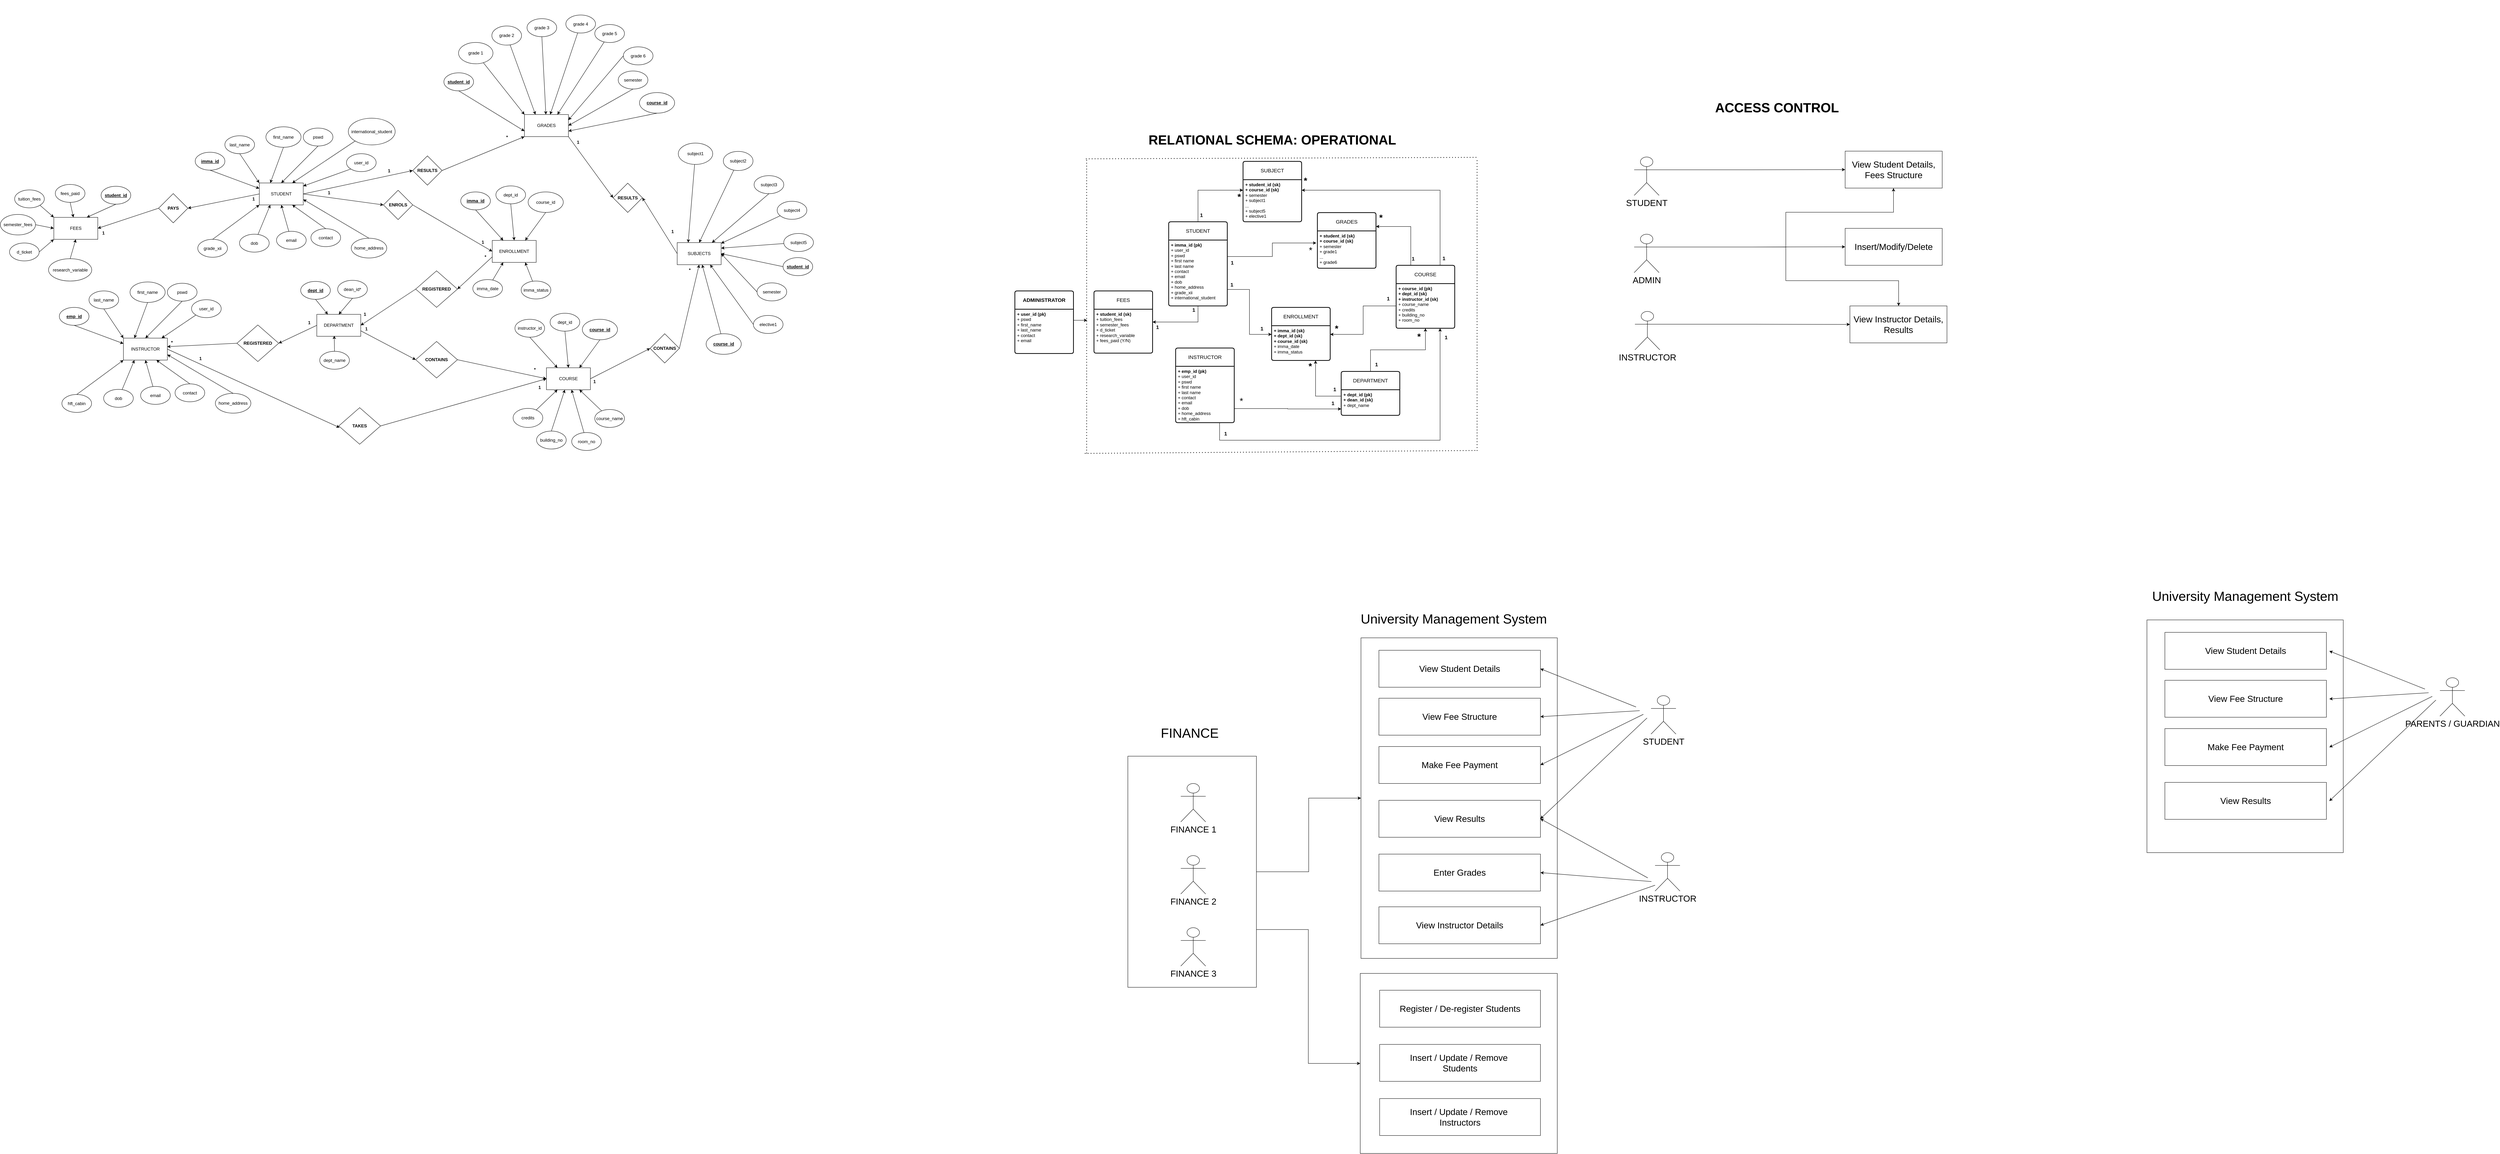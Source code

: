 <mxfile version="24.4.10" type="device">
  <diagram name="Page-1" id="g6KgOgzeBe6-UVzCbmJh">
    <mxGraphModel dx="6550" dy="1670" grid="0" gridSize="10" guides="1" tooltips="1" connect="1" arrows="1" fold="1" page="0" pageScale="1" pageWidth="850" pageHeight="1100" math="0" shadow="0">
      <root>
        <mxCell id="0" />
        <mxCell id="1" parent="0" />
        <mxCell id="9h_zaofMqlGME5cnehlP-29" value="" style="group" parent="1" vertex="1" connectable="0">
          <mxGeometry x="-1136" y="1377" width="351.5" height="723" as="geometry" />
        </mxCell>
        <mxCell id="9h_zaofMqlGME5cnehlP-24" value="" style="rounded=0;whiteSpace=wrap;html=1;" parent="9h_zaofMqlGME5cnehlP-29" vertex="1">
          <mxGeometry x="0.5" y="91.39" width="351" height="631.61" as="geometry" />
        </mxCell>
        <mxCell id="9h_zaofMqlGME5cnehlP-25" value="&lt;font style=&quot;font-size: 36px;&quot;&gt;FINANCE&lt;/font&gt;" style="text;html=1;align=center;verticalAlign=middle;resizable=0;points=[];autosize=1;strokeColor=none;fillColor=none;" parent="9h_zaofMqlGME5cnehlP-29" vertex="1">
          <mxGeometry x="81" width="176" height="55" as="geometry" />
        </mxCell>
        <mxCell id="9h_zaofMqlGME5cnehlP-21" value="" style="rounded=0;whiteSpace=wrap;html=1;" parent="1" vertex="1">
          <mxGeometry x="-501" y="2062" width="538" height="492" as="geometry" />
        </mxCell>
        <mxCell id="9h_zaofMqlGME5cnehlP-18" value="" style="rounded=0;whiteSpace=wrap;html=1;" parent="1" vertex="1">
          <mxGeometry x="-499" y="1145" width="536" height="876" as="geometry" />
        </mxCell>
        <mxCell id="B-XN8NcxJWXxhH18cWWU-5" value="ENROLLMENT" style="swimlane;childLayout=stackLayout;horizontal=1;startSize=50;horizontalStack=0;rounded=1;fontSize=14;fontStyle=0;strokeWidth=2;resizeParent=0;resizeLast=1;shadow=0;dashed=0;align=center;arcSize=4;whiteSpace=wrap;html=1;" parent="1" vertex="1">
          <mxGeometry x="-743" y="242" width="160" height="145" as="geometry" />
        </mxCell>
        <mxCell id="B-XN8NcxJWXxhH18cWWU-6" value="&lt;div&gt;&lt;b&gt;+ imma_id (sk)&lt;/b&gt;&lt;/div&gt;&lt;div&gt;&lt;b style=&quot;background-color: initial;&quot;&gt;+ dept_id (sk)&lt;/b&gt;&lt;br&gt;&lt;/div&gt;&lt;div&gt;&lt;b&gt;+ course_id (sk)&lt;/b&gt;&lt;b style=&quot;background-color: initial;&quot;&gt;&lt;br&gt;&lt;/b&gt;&lt;/div&gt;&lt;div&gt;+ imma_date&lt;/div&gt;&lt;div&gt;+ imma_status&lt;/div&gt;" style="align=left;strokeColor=none;fillColor=none;spacingLeft=4;fontSize=12;verticalAlign=top;resizable=0;rotatable=0;part=1;html=1;" parent="B-XN8NcxJWXxhH18cWWU-5" vertex="1">
          <mxGeometry y="50" width="160" height="95" as="geometry" />
        </mxCell>
        <mxCell id="8DsD0onc5YV-Hyf4_pQ_-23" style="edgeStyle=orthogonalEdgeStyle;rounded=0;orthogonalLoop=1;jettySize=auto;html=1;exitX=0.5;exitY=0;exitDx=0;exitDy=0;entryX=0;entryY=0.25;entryDx=0;entryDy=0;" parent="1" source="B-XN8NcxJWXxhH18cWWU-7" target="8DsD0onc5YV-Hyf4_pQ_-9" edge="1">
          <mxGeometry relative="1" as="geometry" />
        </mxCell>
        <mxCell id="B-XN8NcxJWXxhH18cWWU-7" value="STUDENT" style="swimlane;childLayout=stackLayout;horizontal=1;startSize=50;horizontalStack=0;rounded=1;fontSize=14;fontStyle=0;strokeWidth=2;resizeParent=0;resizeLast=1;shadow=0;dashed=0;align=center;arcSize=4;whiteSpace=wrap;html=1;" parent="1" vertex="1">
          <mxGeometry x="-1024" y="8" width="160" height="230" as="geometry" />
        </mxCell>
        <mxCell id="B-XN8NcxJWXxhH18cWWU-8" value="&lt;div&gt;&lt;b style=&quot;background-color: initial;&quot;&gt;+ imma_id (pk)&lt;/b&gt;&lt;/div&gt;&lt;div&gt;+ user_id&lt;/div&gt;&lt;div&gt;+ pswd&lt;/div&gt;&lt;div&gt;+ first name&lt;/div&gt;&lt;div&gt;+ last name&lt;/div&gt;&lt;div&gt;+ contact&lt;/div&gt;&lt;div&gt;+ email&lt;/div&gt;&lt;div&gt;+ dob&lt;/div&gt;&lt;div&gt;+ home_address&lt;/div&gt;&lt;div&gt;+ grade_xii&lt;/div&gt;&lt;div&gt;+ international_student&lt;/div&gt;" style="align=left;strokeColor=none;fillColor=none;spacingLeft=4;fontSize=12;verticalAlign=top;resizable=0;rotatable=0;part=1;html=1;" parent="B-XN8NcxJWXxhH18cWWU-7" vertex="1">
          <mxGeometry y="50" width="160" height="180" as="geometry" />
        </mxCell>
        <mxCell id="8DsD0onc5YV-Hyf4_pQ_-14" style="edgeStyle=orthogonalEdgeStyle;rounded=0;orthogonalLoop=1;jettySize=auto;html=1;exitX=0.25;exitY=0;exitDx=0;exitDy=0;entryX=1;entryY=0.25;entryDx=0;entryDy=0;" parent="1" source="B-XN8NcxJWXxhH18cWWU-9" target="8DsD0onc5YV-Hyf4_pQ_-3" edge="1">
          <mxGeometry relative="1" as="geometry" />
        </mxCell>
        <mxCell id="8DsD0onc5YV-Hyf4_pQ_-24" style="edgeStyle=orthogonalEdgeStyle;rounded=0;orthogonalLoop=1;jettySize=auto;html=1;exitX=0.75;exitY=0;exitDx=0;exitDy=0;entryX=1;entryY=0.25;entryDx=0;entryDy=0;" parent="1" source="B-XN8NcxJWXxhH18cWWU-9" target="8DsD0onc5YV-Hyf4_pQ_-9" edge="1">
          <mxGeometry relative="1" as="geometry" />
        </mxCell>
        <mxCell id="B-XN8NcxJWXxhH18cWWU-9" value="COURSE" style="swimlane;childLayout=stackLayout;horizontal=1;startSize=50;horizontalStack=0;rounded=1;fontSize=14;fontStyle=0;strokeWidth=2;resizeParent=0;resizeLast=1;shadow=0;dashed=0;align=center;arcSize=4;whiteSpace=wrap;html=1;" parent="1" vertex="1">
          <mxGeometry x="-403" y="127" width="160" height="172" as="geometry" />
        </mxCell>
        <mxCell id="B-XN8NcxJWXxhH18cWWU-10" value="&lt;b&gt;+ course_id (pk)&lt;/b&gt;&lt;div&gt;&lt;b&gt;+ dept_id (sk)&lt;/b&gt;&lt;/div&gt;&lt;div&gt;&lt;b&gt;+ instructor_id (sk)&lt;br&gt;&lt;/b&gt;+ course_name&lt;div&gt;&lt;div&gt;+ credits&lt;/div&gt;&lt;/div&gt;&lt;/div&gt;&lt;div&gt;+ building_no&lt;/div&gt;&lt;div&gt;+ room_no&lt;/div&gt;" style="align=left;strokeColor=none;fillColor=none;spacingLeft=4;fontSize=12;verticalAlign=top;resizable=0;rotatable=0;part=1;html=1;" parent="B-XN8NcxJWXxhH18cWWU-9" vertex="1">
          <mxGeometry y="50" width="160" height="122" as="geometry" />
        </mxCell>
        <mxCell id="8DsD0onc5YV-Hyf4_pQ_-5" style="edgeStyle=orthogonalEdgeStyle;rounded=0;orthogonalLoop=1;jettySize=auto;html=1;exitX=0.5;exitY=0;exitDx=0;exitDy=0;entryX=0.5;entryY=1;entryDx=0;entryDy=0;" parent="1" source="B-XN8NcxJWXxhH18cWWU-11" target="B-XN8NcxJWXxhH18cWWU-10" edge="1">
          <mxGeometry relative="1" as="geometry" />
        </mxCell>
        <mxCell id="B-XN8NcxJWXxhH18cWWU-11" value="DEPARTMENT" style="swimlane;childLayout=stackLayout;horizontal=1;startSize=50;horizontalStack=0;rounded=1;fontSize=14;fontStyle=0;strokeWidth=2;resizeParent=0;resizeLast=1;shadow=0;dashed=0;align=center;arcSize=4;whiteSpace=wrap;html=1;" parent="1" vertex="1">
          <mxGeometry x="-553" y="417" width="160" height="120" as="geometry" />
        </mxCell>
        <mxCell id="B-XN8NcxJWXxhH18cWWU-12" value="&lt;div&gt;&lt;b&gt;+ dept_id (pk)&lt;/b&gt;&lt;/div&gt;&lt;div&gt;&lt;b&gt;+ dean_id (sk)&lt;br&gt;&lt;/b&gt;+ dept_name&lt;/div&gt;" style="align=left;strokeColor=none;fillColor=none;spacingLeft=4;fontSize=12;verticalAlign=top;resizable=0;rotatable=0;part=1;html=1;" parent="B-XN8NcxJWXxhH18cWWU-11" vertex="1">
          <mxGeometry y="50" width="160" height="70" as="geometry" />
        </mxCell>
        <mxCell id="B-XN8NcxJWXxhH18cWWU-13" value="INSTRUCTOR" style="swimlane;childLayout=stackLayout;horizontal=1;startSize=50;horizontalStack=0;rounded=1;fontSize=14;fontStyle=0;strokeWidth=2;resizeParent=0;resizeLast=1;shadow=0;dashed=0;align=center;arcSize=4;whiteSpace=wrap;html=1;" parent="1" vertex="1">
          <mxGeometry x="-1005" y="353" width="160" height="204" as="geometry" />
        </mxCell>
        <mxCell id="B-XN8NcxJWXxhH18cWWU-14" value="&lt;div&gt;&lt;b style=&quot;background-color: initial;&quot;&gt;+ emp_id (pk)&lt;/b&gt;&lt;/div&gt;&lt;div&gt;&lt;span style=&quot;background-color: initial;&quot;&gt;+ user_id&lt;/span&gt;&lt;/div&gt;&lt;div&gt;&lt;span style=&quot;background-color: initial;&quot;&gt;+ pswd&lt;/span&gt;&lt;/div&gt;&lt;div&gt;+ first name&lt;/div&gt;&lt;div&gt;+ last name&lt;/div&gt;&lt;div&gt;+ contact&lt;/div&gt;&lt;div&gt;+ email&lt;/div&gt;&lt;div&gt;+ dob&lt;/div&gt;&lt;div&gt;+ home_address&lt;/div&gt;&lt;div&gt;+ hft_cabin&lt;/div&gt;&lt;div&gt;&lt;br&gt;&lt;/div&gt;" style="align=left;strokeColor=none;fillColor=none;spacingLeft=4;fontSize=12;verticalAlign=top;resizable=0;rotatable=0;part=1;html=1;" parent="B-XN8NcxJWXxhH18cWWU-13" vertex="1">
          <mxGeometry y="50" width="160" height="154" as="geometry" />
        </mxCell>
        <mxCell id="B-XN8NcxJWXxhH18cWWU-53" value="&lt;font style=&quot;font-size: 36px;&quot;&gt;RELATIONAL SCHEMA: OPERATIONAL&lt;/font&gt;" style="text;html=1;align=center;verticalAlign=middle;whiteSpace=wrap;rounded=0;fontStyle=1" parent="1" vertex="1">
          <mxGeometry x="-1102" y="-235" width="722" height="37" as="geometry" />
        </mxCell>
        <mxCell id="B-XN8NcxJWXxhH18cWWU-54" value="&lt;font style=&quot;font-size: 36px;&quot;&gt;ACCESS CONTROL&lt;/font&gt;" style="text;html=1;align=center;verticalAlign=middle;whiteSpace=wrap;rounded=0;fontStyle=1" parent="1" vertex="1">
          <mxGeometry x="249" y="-323" width="776" height="37" as="geometry" />
        </mxCell>
        <mxCell id="bWOsvTHp7OhwePxf3man-1" value="FEES" style="swimlane;childLayout=stackLayout;horizontal=1;startSize=50;horizontalStack=0;rounded=1;fontSize=14;fontStyle=0;strokeWidth=2;resizeParent=0;resizeLast=1;shadow=0;dashed=0;align=center;arcSize=4;whiteSpace=wrap;html=1;" parent="1" vertex="1">
          <mxGeometry x="-1228" y="197" width="160" height="170" as="geometry" />
        </mxCell>
        <mxCell id="bWOsvTHp7OhwePxf3man-2" value="&lt;div&gt;&lt;b style=&quot;background-color: initial;&quot;&gt;+ student_id (sk)&lt;/b&gt;&lt;br&gt;&lt;/div&gt;&lt;div&gt;+ tuition_fees&lt;/div&gt;&lt;div&gt;+ semester_fees&lt;/div&gt;&lt;div&gt;+ d_ticket&lt;/div&gt;&lt;div&gt;+ research_variable&lt;/div&gt;&lt;div&gt;+ fees_paid (Y/N)&lt;/div&gt;" style="align=left;strokeColor=none;fillColor=none;spacingLeft=4;fontSize=12;verticalAlign=top;resizable=0;rotatable=0;part=1;html=1;" parent="bWOsvTHp7OhwePxf3man-1" vertex="1">
          <mxGeometry y="50" width="160" height="120" as="geometry" />
        </mxCell>
        <mxCell id="bWOsvTHp7OhwePxf3man-7" style="edgeStyle=orthogonalEdgeStyle;rounded=0;orthogonalLoop=1;jettySize=auto;html=1;exitX=0.5;exitY=1;exitDx=0;exitDy=0;" parent="1" source="B-XN8NcxJWXxhH18cWWU-8" target="bWOsvTHp7OhwePxf3man-1" edge="1">
          <mxGeometry relative="1" as="geometry" />
        </mxCell>
        <mxCell id="bWOsvTHp7OhwePxf3man-13" style="edgeStyle=orthogonalEdgeStyle;rounded=0;orthogonalLoop=1;jettySize=auto;html=1;exitX=0;exitY=0.5;exitDx=0;exitDy=0;entryX=1;entryY=0.25;entryDx=0;entryDy=0;" parent="1" source="B-XN8NcxJWXxhH18cWWU-10" target="B-XN8NcxJWXxhH18cWWU-6" edge="1">
          <mxGeometry relative="1" as="geometry" />
        </mxCell>
        <mxCell id="8DsD0onc5YV-Hyf4_pQ_-2" style="edgeStyle=orthogonalEdgeStyle;rounded=0;orthogonalLoop=1;jettySize=auto;html=1;exitX=0;exitY=0.25;exitDx=0;exitDy=0;entryX=0.75;entryY=1;entryDx=0;entryDy=0;" parent="1" source="B-XN8NcxJWXxhH18cWWU-12" target="B-XN8NcxJWXxhH18cWWU-6" edge="1">
          <mxGeometry relative="1" as="geometry">
            <mxPoint x="-593" y="478.5" as="sourcePoint" />
          </mxGeometry>
        </mxCell>
        <mxCell id="8DsD0onc5YV-Hyf4_pQ_-3" value="GRADES" style="swimlane;childLayout=stackLayout;horizontal=1;startSize=50;horizontalStack=0;rounded=1;fontSize=14;fontStyle=0;strokeWidth=2;resizeParent=0;resizeLast=1;shadow=0;dashed=0;align=center;arcSize=4;whiteSpace=wrap;html=1;" parent="1" vertex="1">
          <mxGeometry x="-618" y="-17" width="160" height="152" as="geometry" />
        </mxCell>
        <mxCell id="8DsD0onc5YV-Hyf4_pQ_-4" value="&lt;div&gt;&lt;b style=&quot;background-color: initial;&quot;&gt;+ student_id (sk)&lt;/b&gt;&lt;/div&gt;&lt;div&gt;&lt;b style=&quot;background-color: initial;&quot;&gt;+ course_id (sk)&lt;/b&gt;&lt;/div&gt;&lt;div&gt;+ semester&lt;/div&gt;&lt;div&gt;+ grade1&lt;/div&gt;&lt;div&gt;...&lt;/div&gt;&lt;div&gt;+ grade6&lt;/div&gt;" style="align=left;strokeColor=none;fillColor=none;spacingLeft=4;fontSize=12;verticalAlign=top;resizable=0;rotatable=0;part=1;html=1;" parent="8DsD0onc5YV-Hyf4_pQ_-3" vertex="1">
          <mxGeometry y="50" width="160" height="102" as="geometry" />
        </mxCell>
        <mxCell id="8DsD0onc5YV-Hyf4_pQ_-8" value="SUBJECT" style="swimlane;childLayout=stackLayout;horizontal=1;startSize=50;horizontalStack=0;rounded=1;fontSize=14;fontStyle=0;strokeWidth=2;resizeParent=0;resizeLast=1;shadow=0;dashed=0;align=center;arcSize=4;whiteSpace=wrap;html=1;" parent="1" vertex="1">
          <mxGeometry x="-821" y="-157" width="160" height="165" as="geometry" />
        </mxCell>
        <mxCell id="8DsD0onc5YV-Hyf4_pQ_-9" value="&lt;div&gt;&lt;b style=&quot;background-color: initial;&quot;&gt;+ student_id (sk)&lt;/b&gt;&lt;/div&gt;&lt;div&gt;&lt;b style=&quot;background-color: initial;&quot;&gt;+ course_id (sk)&lt;/b&gt;&lt;/div&gt;&lt;div&gt;+ semester&lt;/div&gt;&lt;div&gt;+ subject1&lt;/div&gt;&lt;div&gt;...&lt;/div&gt;&lt;div&gt;+ subject5&lt;/div&gt;&lt;div&gt;+ elective1&lt;/div&gt;" style="align=left;strokeColor=none;fillColor=none;spacingLeft=4;fontSize=12;verticalAlign=top;resizable=0;rotatable=0;part=1;html=1;" parent="8DsD0onc5YV-Hyf4_pQ_-8" vertex="1">
          <mxGeometry y="50" width="160" height="115" as="geometry" />
        </mxCell>
        <mxCell id="8DsD0onc5YV-Hyf4_pQ_-12" style="edgeStyle=orthogonalEdgeStyle;rounded=0;orthogonalLoop=1;jettySize=auto;html=1;exitX=1;exitY=0.75;exitDx=0;exitDy=0;entryX=0;entryY=0.25;entryDx=0;entryDy=0;" parent="1" source="B-XN8NcxJWXxhH18cWWU-8" target="B-XN8NcxJWXxhH18cWWU-6" edge="1">
          <mxGeometry relative="1" as="geometry" />
        </mxCell>
        <mxCell id="8DsD0onc5YV-Hyf4_pQ_-13" style="edgeStyle=orthogonalEdgeStyle;rounded=0;orthogonalLoop=1;jettySize=auto;html=1;exitX=1;exitY=0.25;exitDx=0;exitDy=0;entryX=-0.019;entryY=0.324;entryDx=0;entryDy=0;entryPerimeter=0;" parent="1" source="B-XN8NcxJWXxhH18cWWU-8" target="8DsD0onc5YV-Hyf4_pQ_-4" edge="1">
          <mxGeometry relative="1" as="geometry" />
        </mxCell>
        <mxCell id="8DsD0onc5YV-Hyf4_pQ_-16" value="&lt;b&gt;ADMINISTRATOR&lt;/b&gt;" style="swimlane;childLayout=stackLayout;horizontal=1;startSize=50;horizontalStack=0;rounded=1;fontSize=14;fontStyle=0;strokeWidth=2;resizeParent=0;resizeLast=1;shadow=0;dashed=0;align=center;arcSize=4;whiteSpace=wrap;html=1;" parent="1" vertex="1">
          <mxGeometry x="-1444" y="197" width="160" height="171" as="geometry" />
        </mxCell>
        <mxCell id="8DsD0onc5YV-Hyf4_pQ_-17" value="&lt;div&gt;&lt;b style=&quot;background-color: initial;&quot;&gt;+ user_id (pk)&lt;/b&gt;&lt;/div&gt;&lt;div&gt;+ pswd&lt;/div&gt;&lt;div&gt;+ first_name&lt;/div&gt;&lt;div&gt;+ last_name&lt;/div&gt;&lt;div&gt;+ contact&lt;/div&gt;&lt;div&gt;+ email&lt;/div&gt;" style="align=left;strokeColor=none;fillColor=none;spacingLeft=4;fontSize=12;verticalAlign=top;resizable=0;rotatable=0;part=1;html=1;" parent="8DsD0onc5YV-Hyf4_pQ_-16" vertex="1">
          <mxGeometry y="50" width="160" height="121" as="geometry" />
        </mxCell>
        <mxCell id="8DsD0onc5YV-Hyf4_pQ_-20" style="edgeStyle=orthogonalEdgeStyle;rounded=0;orthogonalLoop=1;jettySize=auto;html=1;exitX=1;exitY=0.75;exitDx=0;exitDy=0;entryX=0;entryY=0.75;entryDx=0;entryDy=0;" parent="1" source="B-XN8NcxJWXxhH18cWWU-14" target="B-XN8NcxJWXxhH18cWWU-12" edge="1">
          <mxGeometry relative="1" as="geometry" />
        </mxCell>
        <mxCell id="8DsD0onc5YV-Hyf4_pQ_-22" style="edgeStyle=orthogonalEdgeStyle;rounded=0;orthogonalLoop=1;jettySize=auto;html=1;exitX=0.75;exitY=1;exitDx=0;exitDy=0;entryX=0.75;entryY=1;entryDx=0;entryDy=0;" parent="1" source="B-XN8NcxJWXxhH18cWWU-14" target="B-XN8NcxJWXxhH18cWWU-10" edge="1">
          <mxGeometry relative="1" as="geometry">
            <Array as="points">
              <mxPoint x="-885" y="605" />
              <mxPoint x="-283" y="605" />
            </Array>
          </mxGeometry>
        </mxCell>
        <mxCell id="ahG-3Z41PnsVqle0ylGi-1" value="&lt;font style=&quot;font-size: 24px;&quot;&gt;Insert/Modify/Delete&lt;/font&gt;" style="rounded=0;whiteSpace=wrap;html=1;" parent="1" vertex="1">
          <mxGeometry x="823" y="26" width="265" height="101" as="geometry" />
        </mxCell>
        <mxCell id="ahG-3Z41PnsVqle0ylGi-3" value="" style="endArrow=none;dashed=1;html=1;dashPattern=1 3;strokeWidth=2;rounded=0;" parent="1" edge="1">
          <mxGeometry width="50" height="50" relative="1" as="geometry">
            <mxPoint x="-1248" y="641" as="sourcePoint" />
            <mxPoint x="-1248" y="-165" as="targetPoint" />
          </mxGeometry>
        </mxCell>
        <mxCell id="ahG-3Z41PnsVqle0ylGi-5" value="" style="endArrow=none;dashed=1;html=1;dashPattern=1 3;strokeWidth=2;rounded=0;" parent="1" edge="1">
          <mxGeometry width="50" height="50" relative="1" as="geometry">
            <mxPoint x="-1250" y="-164" as="sourcePoint" />
            <mxPoint x="-181" y="-168" as="targetPoint" />
          </mxGeometry>
        </mxCell>
        <mxCell id="ahG-3Z41PnsVqle0ylGi-6" value="" style="endArrow=none;dashed=1;html=1;dashPattern=1 3;strokeWidth=2;rounded=0;" parent="1" edge="1">
          <mxGeometry width="50" height="50" relative="1" as="geometry">
            <mxPoint x="-182" y="634" as="sourcePoint" />
            <mxPoint x="-182" y="-164" as="targetPoint" />
          </mxGeometry>
        </mxCell>
        <mxCell id="ahG-3Z41PnsVqle0ylGi-7" value="" style="endArrow=none;dashed=1;html=1;dashPattern=1 3;strokeWidth=2;rounded=0;" parent="1" edge="1">
          <mxGeometry width="50" height="50" relative="1" as="geometry">
            <mxPoint x="-1253" y="641" as="sourcePoint" />
            <mxPoint x="-182" y="633" as="targetPoint" />
          </mxGeometry>
        </mxCell>
        <mxCell id="ahG-3Z41PnsVqle0ylGi-12" style="edgeStyle=orthogonalEdgeStyle;rounded=0;orthogonalLoop=1;jettySize=auto;html=1;exitX=1;exitY=0.333;exitDx=0;exitDy=0;exitPerimeter=0;entryX=0;entryY=0.5;entryDx=0;entryDy=0;" parent="1" source="ahG-3Z41PnsVqle0ylGi-9" target="ahG-3Z41PnsVqle0ylGi-1" edge="1">
          <mxGeometry relative="1" as="geometry" />
        </mxCell>
        <mxCell id="ahG-3Z41PnsVqle0ylGi-25" style="edgeStyle=orthogonalEdgeStyle;rounded=0;orthogonalLoop=1;jettySize=auto;html=1;exitX=1;exitY=0.333;exitDx=0;exitDy=0;exitPerimeter=0;" parent="1" source="ahG-3Z41PnsVqle0ylGi-9" target="ahG-3Z41PnsVqle0ylGi-16" edge="1">
          <mxGeometry relative="1" as="geometry">
            <Array as="points">
              <mxPoint x="661" y="77" />
              <mxPoint x="661" y="-18" />
              <mxPoint x="955" y="-18" />
            </Array>
          </mxGeometry>
        </mxCell>
        <mxCell id="ahG-3Z41PnsVqle0ylGi-28" style="edgeStyle=orthogonalEdgeStyle;rounded=0;orthogonalLoop=1;jettySize=auto;html=1;exitX=1;exitY=0.333;exitDx=0;exitDy=0;exitPerimeter=0;" parent="1" source="ahG-3Z41PnsVqle0ylGi-9" target="ahG-3Z41PnsVqle0ylGi-18" edge="1">
          <mxGeometry relative="1" as="geometry">
            <Array as="points">
              <mxPoint x="661" y="77" />
              <mxPoint x="661" y="169" />
              <mxPoint x="969" y="169" />
            </Array>
          </mxGeometry>
        </mxCell>
        <mxCell id="ahG-3Z41PnsVqle0ylGi-9" value="&lt;font style=&quot;font-size: 24px;&quot;&gt;ADMIN&lt;/font&gt;" style="shape=umlActor;verticalLabelPosition=bottom;verticalAlign=top;html=1;outlineConnect=0;" parent="1" vertex="1">
          <mxGeometry x="247" y="42" width="68" height="105" as="geometry" />
        </mxCell>
        <mxCell id="ahG-3Z41PnsVqle0ylGi-20" style="edgeStyle=orthogonalEdgeStyle;rounded=0;orthogonalLoop=1;jettySize=auto;html=1;exitX=1;exitY=0.333;exitDx=0;exitDy=0;exitPerimeter=0;" parent="1" source="ahG-3Z41PnsVqle0ylGi-13" target="ahG-3Z41PnsVqle0ylGi-16" edge="1">
          <mxGeometry relative="1" as="geometry" />
        </mxCell>
        <mxCell id="ahG-3Z41PnsVqle0ylGi-13" value="&lt;font style=&quot;font-size: 24px;&quot;&gt;STUDENT&lt;/font&gt;" style="shape=umlActor;verticalLabelPosition=bottom;verticalAlign=top;html=1;outlineConnect=0;" parent="1" vertex="1">
          <mxGeometry x="247" y="-169" width="68" height="105" as="geometry" />
        </mxCell>
        <mxCell id="ahG-3Z41PnsVqle0ylGi-19" style="edgeStyle=orthogonalEdgeStyle;rounded=0;orthogonalLoop=1;jettySize=auto;html=1;exitX=1;exitY=0.333;exitDx=0;exitDy=0;exitPerimeter=0;entryX=0;entryY=0.5;entryDx=0;entryDy=0;" parent="1" source="ahG-3Z41PnsVqle0ylGi-14" target="ahG-3Z41PnsVqle0ylGi-18" edge="1">
          <mxGeometry relative="1" as="geometry" />
        </mxCell>
        <mxCell id="ahG-3Z41PnsVqle0ylGi-14" value="&lt;font style=&quot;font-size: 24px;&quot;&gt;INSTRUCTOR&lt;/font&gt;" style="shape=umlActor;verticalLabelPosition=bottom;verticalAlign=top;html=1;outlineConnect=0;" parent="1" vertex="1">
          <mxGeometry x="249" y="253" width="68" height="105" as="geometry" />
        </mxCell>
        <mxCell id="ahG-3Z41PnsVqle0ylGi-16" value="&lt;font style=&quot;font-size: 24px;&quot;&gt;View Student Details, Fees Structure&lt;/font&gt;" style="rounded=0;whiteSpace=wrap;html=1;" parent="1" vertex="1">
          <mxGeometry x="823" y="-185" width="265" height="101" as="geometry" />
        </mxCell>
        <mxCell id="ahG-3Z41PnsVqle0ylGi-18" value="&lt;font style=&quot;font-size: 24px;&quot;&gt;View Instructor Details,&lt;/font&gt;&lt;div&gt;&lt;font style=&quot;font-size: 24px;&quot;&gt;Results&lt;/font&gt;&lt;/div&gt;" style="rounded=0;whiteSpace=wrap;html=1;" parent="1" vertex="1">
          <mxGeometry x="836" y="238" width="265" height="101" as="geometry" />
        </mxCell>
        <mxCell id="ahG-3Z41PnsVqle0ylGi-24" style="edgeStyle=orthogonalEdgeStyle;rounded=0;orthogonalLoop=1;jettySize=auto;html=1;exitX=1;exitY=0.25;exitDx=0;exitDy=0;" parent="1" source="8DsD0onc5YV-Hyf4_pQ_-17" edge="1">
          <mxGeometry relative="1" as="geometry">
            <mxPoint x="-1246.538" y="277" as="targetPoint" />
          </mxGeometry>
        </mxCell>
        <mxCell id="9h_zaofMqlGME5cnehlP-5" value="&lt;font style=&quot;font-size: 24px;&quot;&gt;FINANCE 1&lt;/font&gt;" style="shape=umlActor;verticalLabelPosition=bottom;verticalAlign=top;html=1;outlineConnect=0;" parent="1" vertex="1">
          <mxGeometry x="-991" y="1543" width="68" height="105" as="geometry" />
        </mxCell>
        <mxCell id="9h_zaofMqlGME5cnehlP-7" value="&lt;font style=&quot;font-size: 24px;&quot;&gt;STUDENT&lt;/font&gt;" style="shape=umlActor;verticalLabelPosition=bottom;verticalAlign=top;html=1;outlineConnect=0;" parent="1" vertex="1">
          <mxGeometry x="293" y="1303" width="68" height="105" as="geometry" />
        </mxCell>
        <mxCell id="9h_zaofMqlGME5cnehlP-9" value="&lt;font style=&quot;font-size: 24px;&quot;&gt;INSTRUCTOR&lt;/font&gt;" style="shape=umlActor;verticalLabelPosition=bottom;verticalAlign=top;html=1;outlineConnect=0;" parent="1" vertex="1">
          <mxGeometry x="304" y="1732" width="68" height="105" as="geometry" />
        </mxCell>
        <mxCell id="9h_zaofMqlGME5cnehlP-22" value="&lt;font style=&quot;font-size: 24px;&quot;&gt;FINANCE 2&lt;/font&gt;" style="shape=umlActor;verticalLabelPosition=bottom;verticalAlign=top;html=1;outlineConnect=0;" parent="1" vertex="1">
          <mxGeometry x="-991" y="1740" width="68" height="105" as="geometry" />
        </mxCell>
        <mxCell id="9h_zaofMqlGME5cnehlP-23" value="&lt;font style=&quot;font-size: 24px;&quot;&gt;FINANCE 3&lt;/font&gt;" style="shape=umlActor;verticalLabelPosition=bottom;verticalAlign=top;html=1;outlineConnect=0;" parent="1" vertex="1">
          <mxGeometry x="-991" y="1937" width="68" height="105" as="geometry" />
        </mxCell>
        <mxCell id="9h_zaofMqlGME5cnehlP-26" value="" style="group" parent="1" vertex="1" connectable="0">
          <mxGeometry x="-450" y="1179" width="441" height="802" as="geometry" />
        </mxCell>
        <mxCell id="9h_zaofMqlGME5cnehlP-10" value="&lt;font style=&quot;font-size: 24px;&quot;&gt;View Student Details&lt;/font&gt;" style="rounded=0;whiteSpace=wrap;html=1;" parent="9h_zaofMqlGME5cnehlP-26" vertex="1">
          <mxGeometry width="441" height="101" as="geometry" />
        </mxCell>
        <mxCell id="9h_zaofMqlGME5cnehlP-11" value="&lt;font style=&quot;font-size: 24px;&quot;&gt;View Instructor Details&lt;/font&gt;" style="rounded=0;whiteSpace=wrap;html=1;" parent="9h_zaofMqlGME5cnehlP-26" vertex="1">
          <mxGeometry y="701" width="441" height="101" as="geometry" />
        </mxCell>
        <mxCell id="9h_zaofMqlGME5cnehlP-13" value="&lt;font style=&quot;font-size: 24px;&quot;&gt;View Fee Structure&lt;/font&gt;" style="rounded=0;whiteSpace=wrap;html=1;" parent="9h_zaofMqlGME5cnehlP-26" vertex="1">
          <mxGeometry y="131" width="441" height="101" as="geometry" />
        </mxCell>
        <mxCell id="9h_zaofMqlGME5cnehlP-14" value="&lt;font style=&quot;font-size: 24px;&quot;&gt;Make Fee Payment&lt;/font&gt;" style="rounded=0;whiteSpace=wrap;html=1;" parent="9h_zaofMqlGME5cnehlP-26" vertex="1">
          <mxGeometry y="263" width="441" height="101" as="geometry" />
        </mxCell>
        <mxCell id="9h_zaofMqlGME5cnehlP-15" value="&lt;font style=&quot;font-size: 24px;&quot;&gt;Enter Grades&lt;/font&gt;" style="rounded=0;whiteSpace=wrap;html=1;" parent="9h_zaofMqlGME5cnehlP-26" vertex="1">
          <mxGeometry y="557" width="441" height="101" as="geometry" />
        </mxCell>
        <mxCell id="9h_zaofMqlGME5cnehlP-17" value="&lt;font style=&quot;font-size: 24px;&quot;&gt;View Results&lt;/font&gt;" style="rounded=0;whiteSpace=wrap;html=1;" parent="9h_zaofMqlGME5cnehlP-26" vertex="1">
          <mxGeometry y="410" width="441" height="101" as="geometry" />
        </mxCell>
        <mxCell id="9h_zaofMqlGME5cnehlP-27" value="" style="group" parent="1" vertex="1" connectable="0">
          <mxGeometry x="-448" y="2108" width="439" height="397" as="geometry" />
        </mxCell>
        <mxCell id="9h_zaofMqlGME5cnehlP-1" value="&lt;span style=&quot;font-size: 24px;&quot;&gt;Register / De-register Students&lt;/span&gt;" style="rounded=0;whiteSpace=wrap;html=1;" parent="9h_zaofMqlGME5cnehlP-27" vertex="1">
          <mxGeometry width="439" height="101" as="geometry" />
        </mxCell>
        <mxCell id="9h_zaofMqlGME5cnehlP-19" value="&lt;span style=&quot;font-size: 24px;&quot;&gt;Insert / Update / Remove&amp;nbsp;&lt;/span&gt;&lt;div&gt;&lt;span style=&quot;font-size: 24px;&quot;&gt;Students&lt;/span&gt;&lt;/div&gt;" style="rounded=0;whiteSpace=wrap;html=1;" parent="9h_zaofMqlGME5cnehlP-27" vertex="1">
          <mxGeometry y="148" width="439" height="101" as="geometry" />
        </mxCell>
        <mxCell id="9h_zaofMqlGME5cnehlP-20" value="&lt;span style=&quot;font-size: 24px;&quot;&gt;Insert / Update / Remove&amp;nbsp;&lt;/span&gt;&lt;div&gt;&lt;span style=&quot;font-size: 24px;&quot;&gt;Instructors&lt;/span&gt;&lt;/div&gt;" style="rounded=0;whiteSpace=wrap;html=1;" parent="9h_zaofMqlGME5cnehlP-27" vertex="1">
          <mxGeometry y="296" width="439" height="101" as="geometry" />
        </mxCell>
        <mxCell id="9h_zaofMqlGME5cnehlP-30" style="edgeStyle=orthogonalEdgeStyle;rounded=0;orthogonalLoop=1;jettySize=auto;html=1;exitX=1;exitY=0.5;exitDx=0;exitDy=0;entryX=0;entryY=0.5;entryDx=0;entryDy=0;" parent="1" source="9h_zaofMqlGME5cnehlP-24" target="9h_zaofMqlGME5cnehlP-18" edge="1">
          <mxGeometry relative="1" as="geometry" />
        </mxCell>
        <mxCell id="9h_zaofMqlGME5cnehlP-32" style="edgeStyle=orthogonalEdgeStyle;rounded=0;orthogonalLoop=1;jettySize=auto;html=1;exitX=1;exitY=0.75;exitDx=0;exitDy=0;entryX=0;entryY=0.5;entryDx=0;entryDy=0;" parent="1" source="9h_zaofMqlGME5cnehlP-24" target="9h_zaofMqlGME5cnehlP-21" edge="1">
          <mxGeometry relative="1" as="geometry" />
        </mxCell>
        <mxCell id="9h_zaofMqlGME5cnehlP-39" value="&lt;font style=&quot;font-size: 36px;&quot;&gt;University Management System&lt;/font&gt;" style="text;html=1;align=center;verticalAlign=middle;resizable=0;points=[];autosize=1;strokeColor=none;fillColor=none;" parent="1" vertex="1">
          <mxGeometry x="-509" y="1065" width="526" height="55" as="geometry" />
        </mxCell>
        <mxCell id="9h_zaofMqlGME5cnehlP-42" value="" style="endArrow=classic;html=1;rounded=0;entryX=1;entryY=0.5;entryDx=0;entryDy=0;" parent="1" target="9h_zaofMqlGME5cnehlP-10" edge="1">
          <mxGeometry width="50" height="50" relative="1" as="geometry">
            <mxPoint x="252" y="1334" as="sourcePoint" />
            <mxPoint x="135" y="1297" as="targetPoint" />
          </mxGeometry>
        </mxCell>
        <mxCell id="9h_zaofMqlGME5cnehlP-43" value="" style="endArrow=classic;html=1;rounded=0;entryX=1;entryY=0.5;entryDx=0;entryDy=0;" parent="1" target="9h_zaofMqlGME5cnehlP-13" edge="1">
          <mxGeometry width="50" height="50" relative="1" as="geometry">
            <mxPoint x="262" y="1344" as="sourcePoint" />
            <mxPoint x="1" y="1240" as="targetPoint" />
          </mxGeometry>
        </mxCell>
        <mxCell id="9h_zaofMqlGME5cnehlP-44" value="" style="endArrow=classic;html=1;rounded=0;entryX=1;entryY=0.5;entryDx=0;entryDy=0;" parent="1" target="9h_zaofMqlGME5cnehlP-14" edge="1">
          <mxGeometry width="50" height="50" relative="1" as="geometry">
            <mxPoint x="272" y="1354" as="sourcePoint" />
            <mxPoint x="11" y="1250" as="targetPoint" />
          </mxGeometry>
        </mxCell>
        <mxCell id="9h_zaofMqlGME5cnehlP-45" value="" style="endArrow=classic;html=1;rounded=0;entryX=1;entryY=0.5;entryDx=0;entryDy=0;" parent="1" target="9h_zaofMqlGME5cnehlP-17" edge="1">
          <mxGeometry width="50" height="50" relative="1" as="geometry">
            <mxPoint x="282" y="1364" as="sourcePoint" />
            <mxPoint x="21" y="1260" as="targetPoint" />
          </mxGeometry>
        </mxCell>
        <mxCell id="9h_zaofMqlGME5cnehlP-47" value="" style="endArrow=classic;html=1;rounded=0;entryX=1;entryY=0.5;entryDx=0;entryDy=0;" parent="1" target="9h_zaofMqlGME5cnehlP-17" edge="1">
          <mxGeometry width="50" height="50" relative="1" as="geometry">
            <mxPoint x="284" y="1801" as="sourcePoint" />
            <mxPoint x="41" y="1280" as="targetPoint" />
          </mxGeometry>
        </mxCell>
        <mxCell id="9h_zaofMqlGME5cnehlP-48" value="" style="endArrow=classic;html=1;rounded=0;entryX=1;entryY=0.5;entryDx=0;entryDy=0;" parent="1" target="9h_zaofMqlGME5cnehlP-15" edge="1">
          <mxGeometry width="50" height="50" relative="1" as="geometry">
            <mxPoint x="294" y="1811" as="sourcePoint" />
            <mxPoint x="1" y="1650" as="targetPoint" />
          </mxGeometry>
        </mxCell>
        <mxCell id="9h_zaofMqlGME5cnehlP-49" value="" style="endArrow=classic;html=1;rounded=0;entryX=1;entryY=0.5;entryDx=0;entryDy=0;" parent="1" target="9h_zaofMqlGME5cnehlP-11" edge="1">
          <mxGeometry width="50" height="50" relative="1" as="geometry">
            <mxPoint x="304" y="1821" as="sourcePoint" />
            <mxPoint x="11" y="1660" as="targetPoint" />
          </mxGeometry>
        </mxCell>
        <mxCell id="9h_zaofMqlGME5cnehlP-52" value="" style="rounded=0;whiteSpace=wrap;html=1;" parent="1" vertex="1">
          <mxGeometry x="1647" y="1096" width="536" height="636" as="geometry" />
        </mxCell>
        <mxCell id="9h_zaofMqlGME5cnehlP-53" value="" style="group" parent="1" vertex="1" connectable="0">
          <mxGeometry x="1696" y="1130" width="441" height="802" as="geometry" />
        </mxCell>
        <mxCell id="9h_zaofMqlGME5cnehlP-54" value="&lt;font style=&quot;font-size: 24px;&quot;&gt;View Student Details&lt;/font&gt;" style="rounded=0;whiteSpace=wrap;html=1;" parent="9h_zaofMqlGME5cnehlP-53" vertex="1">
          <mxGeometry width="441" height="101" as="geometry" />
        </mxCell>
        <mxCell id="9h_zaofMqlGME5cnehlP-56" value="&lt;font style=&quot;font-size: 24px;&quot;&gt;View Fee Structure&lt;/font&gt;" style="rounded=0;whiteSpace=wrap;html=1;" parent="9h_zaofMqlGME5cnehlP-53" vertex="1">
          <mxGeometry y="131" width="441" height="101" as="geometry" />
        </mxCell>
        <mxCell id="9h_zaofMqlGME5cnehlP-57" value="&lt;font style=&quot;font-size: 24px;&quot;&gt;Make Fee Payment&lt;/font&gt;" style="rounded=0;whiteSpace=wrap;html=1;" parent="9h_zaofMqlGME5cnehlP-53" vertex="1">
          <mxGeometry y="263" width="441" height="101" as="geometry" />
        </mxCell>
        <mxCell id="9h_zaofMqlGME5cnehlP-59" value="&lt;font style=&quot;font-size: 24px;&quot;&gt;View Results&lt;/font&gt;" style="rounded=0;whiteSpace=wrap;html=1;" parent="9h_zaofMqlGME5cnehlP-53" vertex="1">
          <mxGeometry y="410" width="441" height="101" as="geometry" />
        </mxCell>
        <mxCell id="9h_zaofMqlGME5cnehlP-62" value="&lt;font style=&quot;font-size: 24px;&quot;&gt;PARENTS / GUARDIAN&lt;/font&gt;" style="shape=umlActor;verticalLabelPosition=bottom;verticalAlign=top;html=1;outlineConnect=0;" parent="1" vertex="1">
          <mxGeometry x="2447" y="1254" width="68" height="105" as="geometry" />
        </mxCell>
        <mxCell id="9h_zaofMqlGME5cnehlP-63" value="" style="endArrow=classic;html=1;rounded=0;entryX=1;entryY=0.5;entryDx=0;entryDy=0;" parent="1" edge="1">
          <mxGeometry width="50" height="50" relative="1" as="geometry">
            <mxPoint x="2406" y="1285" as="sourcePoint" />
            <mxPoint x="2145" y="1181" as="targetPoint" />
          </mxGeometry>
        </mxCell>
        <mxCell id="9h_zaofMqlGME5cnehlP-64" value="" style="endArrow=classic;html=1;rounded=0;entryX=1;entryY=0.5;entryDx=0;entryDy=0;" parent="1" edge="1">
          <mxGeometry width="50" height="50" relative="1" as="geometry">
            <mxPoint x="2416" y="1295" as="sourcePoint" />
            <mxPoint x="2145" y="1312" as="targetPoint" />
          </mxGeometry>
        </mxCell>
        <mxCell id="9h_zaofMqlGME5cnehlP-65" value="" style="endArrow=classic;html=1;rounded=0;entryX=1;entryY=0.5;entryDx=0;entryDy=0;" parent="1" edge="1">
          <mxGeometry width="50" height="50" relative="1" as="geometry">
            <mxPoint x="2426" y="1305" as="sourcePoint" />
            <mxPoint x="2145" y="1444" as="targetPoint" />
          </mxGeometry>
        </mxCell>
        <mxCell id="9h_zaofMqlGME5cnehlP-66" value="" style="endArrow=classic;html=1;rounded=0;entryX=1;entryY=0.5;entryDx=0;entryDy=0;" parent="1" edge="1">
          <mxGeometry width="50" height="50" relative="1" as="geometry">
            <mxPoint x="2436" y="1315" as="sourcePoint" />
            <mxPoint x="2145" y="1591" as="targetPoint" />
          </mxGeometry>
        </mxCell>
        <mxCell id="9h_zaofMqlGME5cnehlP-67" value="&lt;font style=&quot;font-size: 36px;&quot;&gt;University Management System&lt;/font&gt;" style="text;html=1;align=center;verticalAlign=middle;resizable=0;points=[];autosize=1;strokeColor=none;fillColor=none;" parent="1" vertex="1">
          <mxGeometry x="1652" y="1003" width="526" height="55" as="geometry" />
        </mxCell>
        <mxCell id="GsQDXdhscdp41sKr75j3-1" value="&lt;b&gt;&lt;font style=&quot;font-size: 14px;&quot;&gt;1&lt;/font&gt;&lt;/b&gt;" style="text;html=1;align=center;verticalAlign=middle;resizable=0;points=[];autosize=1;strokeColor=none;fillColor=none;" vertex="1" parent="1">
          <mxGeometry x="-969.5" y="234" width="26" height="29" as="geometry" />
        </mxCell>
        <mxCell id="GsQDXdhscdp41sKr75j3-2" value="&lt;b&gt;&lt;font style=&quot;font-size: 14px;&quot;&gt;1&lt;/font&gt;&lt;/b&gt;" style="text;html=1;align=center;verticalAlign=middle;resizable=0;points=[];autosize=1;strokeColor=none;fillColor=none;" vertex="1" parent="1">
          <mxGeometry x="-1068" y="281" width="26" height="29" as="geometry" />
        </mxCell>
        <mxCell id="GsQDXdhscdp41sKr75j3-3" value="&lt;font style=&quot;font-size: 14px;&quot;&gt;1&lt;/font&gt;" style="text;html=1;align=center;verticalAlign=middle;resizable=0;points=[];autosize=1;strokeColor=none;fillColor=none;fontStyle=1" vertex="1" parent="1">
          <mxGeometry x="-948" y="-25" width="26" height="29" as="geometry" />
        </mxCell>
        <mxCell id="GsQDXdhscdp41sKr75j3-4" value="&lt;font style=&quot;font-size: 24px;&quot;&gt;*&lt;/font&gt;" style="text;html=1;align=center;verticalAlign=middle;resizable=0;points=[];autosize=1;strokeColor=none;fillColor=none;fontStyle=1" vertex="1" parent="1">
          <mxGeometry x="-846" y="-81" width="27" height="41" as="geometry" />
        </mxCell>
        <mxCell id="GsQDXdhscdp41sKr75j3-21" value="" style="group" vertex="1" connectable="0" parent="1">
          <mxGeometry x="-4214" y="-94" width="356" height="264" as="geometry" />
        </mxCell>
        <mxCell id="GsQDXdhscdp41sKr75j3-5" value="FEES" style="rounded=0;whiteSpace=wrap;html=1;" vertex="1" parent="GsQDXdhscdp41sKr75j3-21">
          <mxGeometry x="146" y="90" width="120" height="60" as="geometry" />
        </mxCell>
        <mxCell id="GsQDXdhscdp41sKr75j3-20" style="rounded=0;orthogonalLoop=1;jettySize=auto;html=1;exitX=0.5;exitY=1;exitDx=0;exitDy=0;entryX=0.75;entryY=0;entryDx=0;entryDy=0;" edge="1" parent="GsQDXdhscdp41sKr75j3-21" source="GsQDXdhscdp41sKr75j3-6" target="GsQDXdhscdp41sKr75j3-5">
          <mxGeometry relative="1" as="geometry" />
        </mxCell>
        <mxCell id="GsQDXdhscdp41sKr75j3-6" value="&lt;u&gt;&lt;b&gt;student_id&lt;/b&gt;&lt;/u&gt;" style="ellipse;whiteSpace=wrap;html=1;" vertex="1" parent="GsQDXdhscdp41sKr75j3-21">
          <mxGeometry x="275" y="5" width="81" height="49" as="geometry" />
        </mxCell>
        <mxCell id="GsQDXdhscdp41sKr75j3-16" style="rounded=0;orthogonalLoop=1;jettySize=auto;html=1;exitX=1;exitY=1;exitDx=0;exitDy=0;entryX=0;entryY=0;entryDx=0;entryDy=0;" edge="1" parent="GsQDXdhscdp41sKr75j3-21" source="GsQDXdhscdp41sKr75j3-7" target="GsQDXdhscdp41sKr75j3-5">
          <mxGeometry relative="1" as="geometry" />
        </mxCell>
        <mxCell id="GsQDXdhscdp41sKr75j3-7" value="tuition_fees" style="ellipse;whiteSpace=wrap;html=1;" vertex="1" parent="GsQDXdhscdp41sKr75j3-21">
          <mxGeometry x="39" y="15" width="81" height="49" as="geometry" />
        </mxCell>
        <mxCell id="GsQDXdhscdp41sKr75j3-17" style="rounded=0;orthogonalLoop=1;jettySize=auto;html=1;exitX=1;exitY=0.5;exitDx=0;exitDy=0;entryX=0;entryY=0.5;entryDx=0;entryDy=0;" edge="1" parent="GsQDXdhscdp41sKr75j3-21" source="GsQDXdhscdp41sKr75j3-8" target="GsQDXdhscdp41sKr75j3-5">
          <mxGeometry relative="1" as="geometry" />
        </mxCell>
        <mxCell id="GsQDXdhscdp41sKr75j3-8" value="semester_fees" style="ellipse;whiteSpace=wrap;html=1;" vertex="1" parent="GsQDXdhscdp41sKr75j3-21">
          <mxGeometry y="82" width="96" height="56" as="geometry" />
        </mxCell>
        <mxCell id="GsQDXdhscdp41sKr75j3-18" style="rounded=0;orthogonalLoop=1;jettySize=auto;html=1;exitX=1;exitY=0.5;exitDx=0;exitDy=0;entryX=0;entryY=1;entryDx=0;entryDy=0;" edge="1" parent="GsQDXdhscdp41sKr75j3-21" source="GsQDXdhscdp41sKr75j3-9" target="GsQDXdhscdp41sKr75j3-5">
          <mxGeometry relative="1" as="geometry" />
        </mxCell>
        <mxCell id="GsQDXdhscdp41sKr75j3-9" value="d_ticket" style="ellipse;whiteSpace=wrap;html=1;" vertex="1" parent="GsQDXdhscdp41sKr75j3-21">
          <mxGeometry x="25" y="160" width="81" height="49" as="geometry" />
        </mxCell>
        <mxCell id="GsQDXdhscdp41sKr75j3-19" style="rounded=0;orthogonalLoop=1;jettySize=auto;html=1;exitX=0.5;exitY=0;exitDx=0;exitDy=0;entryX=0.5;entryY=1;entryDx=0;entryDy=0;" edge="1" parent="GsQDXdhscdp41sKr75j3-21" source="GsQDXdhscdp41sKr75j3-10" target="GsQDXdhscdp41sKr75j3-5">
          <mxGeometry relative="1" as="geometry" />
        </mxCell>
        <mxCell id="GsQDXdhscdp41sKr75j3-10" value="research_variable" style="ellipse;whiteSpace=wrap;html=1;" vertex="1" parent="GsQDXdhscdp41sKr75j3-21">
          <mxGeometry x="131.5" y="203" width="118" height="61" as="geometry" />
        </mxCell>
        <mxCell id="GsQDXdhscdp41sKr75j3-15" style="rounded=0;orthogonalLoop=1;jettySize=auto;html=1;exitX=0.5;exitY=1;exitDx=0;exitDy=0;" edge="1" parent="GsQDXdhscdp41sKr75j3-21" source="GsQDXdhscdp41sKr75j3-11" target="GsQDXdhscdp41sKr75j3-5">
          <mxGeometry relative="1" as="geometry" />
        </mxCell>
        <mxCell id="GsQDXdhscdp41sKr75j3-11" value="fees_paid" style="ellipse;whiteSpace=wrap;html=1;" vertex="1" parent="GsQDXdhscdp41sKr75j3-21">
          <mxGeometry x="150" width="81" height="49" as="geometry" />
        </mxCell>
        <mxCell id="GsQDXdhscdp41sKr75j3-52" value="" style="group" vertex="1" connectable="0" parent="1">
          <mxGeometry x="-3682" y="-275" width="546" height="382" as="geometry" />
        </mxCell>
        <mxCell id="GsQDXdhscdp41sKr75j3-22" value="" style="group" vertex="1" connectable="0" parent="GsQDXdhscdp41sKr75j3-52">
          <mxGeometry x="29" y="87" width="368" height="293" as="geometry" />
        </mxCell>
        <mxCell id="GsQDXdhscdp41sKr75j3-23" value="STUDENT" style="rounded=0;whiteSpace=wrap;html=1;" vertex="1" parent="GsQDXdhscdp41sKr75j3-22">
          <mxGeometry x="146" y="90" width="120" height="60" as="geometry" />
        </mxCell>
        <mxCell id="GsQDXdhscdp41sKr75j3-39" style="rounded=0;orthogonalLoop=1;jettySize=auto;html=1;exitX=0.5;exitY=0;exitDx=0;exitDy=0;entryX=0.75;entryY=1;entryDx=0;entryDy=0;" edge="1" parent="GsQDXdhscdp41sKr75j3-22" source="GsQDXdhscdp41sKr75j3-38" target="GsQDXdhscdp41sKr75j3-23">
          <mxGeometry relative="1" as="geometry" />
        </mxCell>
        <mxCell id="GsQDXdhscdp41sKr75j3-38" value="contact" style="ellipse;whiteSpace=wrap;html=1;" vertex="1" parent="GsQDXdhscdp41sKr75j3-22">
          <mxGeometry x="287" y="215" width="81" height="49" as="geometry" />
        </mxCell>
        <mxCell id="GsQDXdhscdp41sKr75j3-41" style="rounded=0;orthogonalLoop=1;jettySize=auto;html=1;entryX=0.5;entryY=1;entryDx=0;entryDy=0;" edge="1" parent="GsQDXdhscdp41sKr75j3-22" source="GsQDXdhscdp41sKr75j3-40" target="GsQDXdhscdp41sKr75j3-23">
          <mxGeometry relative="1" as="geometry" />
        </mxCell>
        <mxCell id="GsQDXdhscdp41sKr75j3-40" value="email" style="ellipse;whiteSpace=wrap;html=1;" vertex="1" parent="GsQDXdhscdp41sKr75j3-22">
          <mxGeometry x="193" y="222" width="81" height="49" as="geometry" />
        </mxCell>
        <mxCell id="GsQDXdhscdp41sKr75j3-43" style="rounded=0;orthogonalLoop=1;jettySize=auto;html=1;entryX=0.25;entryY=1;entryDx=0;entryDy=0;" edge="1" parent="GsQDXdhscdp41sKr75j3-22" source="GsQDXdhscdp41sKr75j3-42" target="GsQDXdhscdp41sKr75j3-23">
          <mxGeometry relative="1" as="geometry" />
        </mxCell>
        <mxCell id="GsQDXdhscdp41sKr75j3-42" value="dob" style="ellipse;whiteSpace=wrap;html=1;" vertex="1" parent="GsQDXdhscdp41sKr75j3-22">
          <mxGeometry x="92" y="230" width="81" height="49" as="geometry" />
        </mxCell>
        <mxCell id="GsQDXdhscdp41sKr75j3-47" style="rounded=0;orthogonalLoop=1;jettySize=auto;html=1;exitX=0.5;exitY=0;exitDx=0;exitDy=0;entryX=0;entryY=1;entryDx=0;entryDy=0;" edge="1" parent="GsQDXdhscdp41sKr75j3-22" source="GsQDXdhscdp41sKr75j3-46" target="GsQDXdhscdp41sKr75j3-23">
          <mxGeometry relative="1" as="geometry">
            <mxPoint x="84.667" y="174.333" as="targetPoint" />
          </mxGeometry>
        </mxCell>
        <mxCell id="GsQDXdhscdp41sKr75j3-46" value="grade_xii" style="ellipse;whiteSpace=wrap;html=1;" vertex="1" parent="GsQDXdhscdp41sKr75j3-22">
          <mxGeometry x="-22" y="244" width="81" height="49" as="geometry" />
        </mxCell>
        <mxCell id="GsQDXdhscdp41sKr75j3-210" value="&lt;b&gt;1&lt;/b&gt;" style="text;html=1;align=center;verticalAlign=middle;resizable=0;points=[];autosize=1;strokeColor=none;fillColor=none;" vertex="1" parent="GsQDXdhscdp41sKr75j3-22">
          <mxGeometry x="117" y="121" width="25" height="26" as="geometry" />
        </mxCell>
        <mxCell id="GsQDXdhscdp41sKr75j3-34" style="rounded=0;orthogonalLoop=1;jettySize=auto;html=1;exitX=0;exitY=1;exitDx=0;exitDy=0;" edge="1" parent="GsQDXdhscdp41sKr75j3-52" source="GsQDXdhscdp41sKr75j3-35" target="GsQDXdhscdp41sKr75j3-23">
          <mxGeometry relative="1" as="geometry" />
        </mxCell>
        <mxCell id="GsQDXdhscdp41sKr75j3-27" value="pswd" style="ellipse;whiteSpace=wrap;html=1;" vertex="1" parent="GsQDXdhscdp41sKr75j3-52">
          <mxGeometry x="295" y="27" width="81" height="49" as="geometry" />
        </mxCell>
        <mxCell id="GsQDXdhscdp41sKr75j3-26" style="rounded=0;orthogonalLoop=1;jettySize=auto;html=1;exitX=0.5;exitY=1;exitDx=0;exitDy=0;entryX=0.5;entryY=0;entryDx=0;entryDy=0;" edge="1" parent="GsQDXdhscdp41sKr75j3-52" source="GsQDXdhscdp41sKr75j3-27" target="GsQDXdhscdp41sKr75j3-23">
          <mxGeometry relative="1" as="geometry" />
        </mxCell>
        <mxCell id="GsQDXdhscdp41sKr75j3-29" value="first_name" style="ellipse;whiteSpace=wrap;html=1;" vertex="1" parent="GsQDXdhscdp41sKr75j3-52">
          <mxGeometry x="193" y="23.5" width="96" height="56" as="geometry" />
        </mxCell>
        <mxCell id="GsQDXdhscdp41sKr75j3-28" style="rounded=0;orthogonalLoop=1;jettySize=auto;html=1;exitX=0.5;exitY=1;exitDx=0;exitDy=0;entryX=0.25;entryY=0;entryDx=0;entryDy=0;" edge="1" parent="GsQDXdhscdp41sKr75j3-52" source="GsQDXdhscdp41sKr75j3-29" target="GsQDXdhscdp41sKr75j3-23">
          <mxGeometry relative="1" as="geometry" />
        </mxCell>
        <mxCell id="GsQDXdhscdp41sKr75j3-36" value="&lt;u&gt;&lt;b&gt;imma_id&lt;/b&gt;&lt;/u&gt;" style="ellipse;whiteSpace=wrap;html=1;" vertex="1" parent="GsQDXdhscdp41sKr75j3-52">
          <mxGeometry y="93" width="81" height="49" as="geometry" />
        </mxCell>
        <mxCell id="GsQDXdhscdp41sKr75j3-37" style="rounded=0;orthogonalLoop=1;jettySize=auto;html=1;exitX=0.5;exitY=1;exitDx=0;exitDy=0;entryX=0;entryY=0.25;entryDx=0;entryDy=0;" edge="1" parent="GsQDXdhscdp41sKr75j3-52" source="GsQDXdhscdp41sKr75j3-36" target="GsQDXdhscdp41sKr75j3-23">
          <mxGeometry relative="1" as="geometry">
            <mxPoint x="-136" y="256" as="targetPoint" />
          </mxGeometry>
        </mxCell>
        <mxCell id="GsQDXdhscdp41sKr75j3-31" value="last_name" style="ellipse;whiteSpace=wrap;html=1;" vertex="1" parent="GsQDXdhscdp41sKr75j3-52">
          <mxGeometry x="81" y="48" width="81" height="49" as="geometry" />
        </mxCell>
        <mxCell id="GsQDXdhscdp41sKr75j3-30" style="rounded=0;orthogonalLoop=1;jettySize=auto;html=1;exitX=0.5;exitY=1;exitDx=0;exitDy=0;entryX=0;entryY=0;entryDx=0;entryDy=0;" edge="1" parent="GsQDXdhscdp41sKr75j3-52" source="GsQDXdhscdp41sKr75j3-31" target="GsQDXdhscdp41sKr75j3-23">
          <mxGeometry relative="1" as="geometry" />
        </mxCell>
        <mxCell id="GsQDXdhscdp41sKr75j3-45" style="rounded=0;orthogonalLoop=1;jettySize=auto;html=1;exitX=0.5;exitY=0;exitDx=0;exitDy=0;entryX=1;entryY=0.75;entryDx=0;entryDy=0;" edge="1" parent="GsQDXdhscdp41sKr75j3-52" source="GsQDXdhscdp41sKr75j3-44" target="GsQDXdhscdp41sKr75j3-23">
          <mxGeometry relative="1" as="geometry" />
        </mxCell>
        <mxCell id="GsQDXdhscdp41sKr75j3-44" value="home_address" style="ellipse;whiteSpace=wrap;html=1;" vertex="1" parent="GsQDXdhscdp41sKr75j3-52">
          <mxGeometry x="426" y="328" width="97" height="54" as="geometry" />
        </mxCell>
        <mxCell id="GsQDXdhscdp41sKr75j3-51" style="rounded=0;orthogonalLoop=1;jettySize=auto;html=1;exitX=0;exitY=1;exitDx=0;exitDy=0;entryX=0.75;entryY=0;entryDx=0;entryDy=0;" edge="1" parent="GsQDXdhscdp41sKr75j3-52" source="GsQDXdhscdp41sKr75j3-48" target="GsQDXdhscdp41sKr75j3-23">
          <mxGeometry relative="1" as="geometry" />
        </mxCell>
        <mxCell id="GsQDXdhscdp41sKr75j3-48" value="international_student" style="ellipse;whiteSpace=wrap;html=1;" vertex="1" parent="GsQDXdhscdp41sKr75j3-52">
          <mxGeometry x="418" width="128" height="73" as="geometry" />
        </mxCell>
        <mxCell id="GsQDXdhscdp41sKr75j3-35" value="user_id" style="ellipse;whiteSpace=wrap;html=1;" vertex="1" parent="GsQDXdhscdp41sKr75j3-52">
          <mxGeometry x="413" y="97" width="81" height="49" as="geometry" />
        </mxCell>
        <mxCell id="GsQDXdhscdp41sKr75j3-227" value="&lt;b&gt;1&lt;/b&gt;" style="text;html=1;align=center;verticalAlign=middle;resizable=0;points=[];autosize=1;strokeColor=none;fillColor=none;" vertex="1" parent="GsQDXdhscdp41sKr75j3-52">
          <mxGeometry x="516" y="131" width="25" height="26" as="geometry" />
        </mxCell>
        <mxCell id="GsQDXdhscdp41sKr75j3-56" style="rounded=0;orthogonalLoop=1;jettySize=auto;html=1;exitX=0;exitY=0.5;exitDx=0;exitDy=0;entryX=1;entryY=0.5;entryDx=0;entryDy=0;" edge="1" parent="1" source="GsQDXdhscdp41sKr75j3-53" target="GsQDXdhscdp41sKr75j3-5">
          <mxGeometry relative="1" as="geometry" />
        </mxCell>
        <mxCell id="GsQDXdhscdp41sKr75j3-53" value="&lt;b&gt;PAYS&lt;/b&gt;" style="rhombus;whiteSpace=wrap;html=1;" vertex="1" parent="1">
          <mxGeometry x="-3782" y="-69" width="80" height="80" as="geometry" />
        </mxCell>
        <mxCell id="GsQDXdhscdp41sKr75j3-54" style="rounded=0;orthogonalLoop=1;jettySize=auto;html=1;exitX=0;exitY=0.5;exitDx=0;exitDy=0;entryX=1;entryY=0.5;entryDx=0;entryDy=0;" edge="1" parent="1" source="GsQDXdhscdp41sKr75j3-23" target="GsQDXdhscdp41sKr75j3-53">
          <mxGeometry relative="1" as="geometry" />
        </mxCell>
        <mxCell id="GsQDXdhscdp41sKr75j3-57" value="" style="group" vertex="1" connectable="0" parent="1">
          <mxGeometry x="-4053" y="149" width="574" height="382" as="geometry" />
        </mxCell>
        <mxCell id="GsQDXdhscdp41sKr75j3-58" value="" style="group" vertex="1" connectable="0" parent="GsQDXdhscdp41sKr75j3-57">
          <mxGeometry x="29" y="87" width="368" height="293" as="geometry" />
        </mxCell>
        <mxCell id="GsQDXdhscdp41sKr75j3-59" value="INSTRUCTOR" style="rounded=0;whiteSpace=wrap;html=1;" vertex="1" parent="GsQDXdhscdp41sKr75j3-58">
          <mxGeometry x="146" y="90" width="120" height="60" as="geometry" />
        </mxCell>
        <mxCell id="GsQDXdhscdp41sKr75j3-60" style="rounded=0;orthogonalLoop=1;jettySize=auto;html=1;exitX=0.5;exitY=0;exitDx=0;exitDy=0;entryX=0.75;entryY=1;entryDx=0;entryDy=0;" edge="1" parent="GsQDXdhscdp41sKr75j3-58" source="GsQDXdhscdp41sKr75j3-61" target="GsQDXdhscdp41sKr75j3-59">
          <mxGeometry relative="1" as="geometry" />
        </mxCell>
        <mxCell id="GsQDXdhscdp41sKr75j3-61" value="contact" style="ellipse;whiteSpace=wrap;html=1;" vertex="1" parent="GsQDXdhscdp41sKr75j3-58">
          <mxGeometry x="287" y="215" width="81" height="49" as="geometry" />
        </mxCell>
        <mxCell id="GsQDXdhscdp41sKr75j3-62" style="rounded=0;orthogonalLoop=1;jettySize=auto;html=1;entryX=0.5;entryY=1;entryDx=0;entryDy=0;" edge="1" parent="GsQDXdhscdp41sKr75j3-58" source="GsQDXdhscdp41sKr75j3-63" target="GsQDXdhscdp41sKr75j3-59">
          <mxGeometry relative="1" as="geometry" />
        </mxCell>
        <mxCell id="GsQDXdhscdp41sKr75j3-63" value="email" style="ellipse;whiteSpace=wrap;html=1;" vertex="1" parent="GsQDXdhscdp41sKr75j3-58">
          <mxGeometry x="193" y="222" width="81" height="49" as="geometry" />
        </mxCell>
        <mxCell id="GsQDXdhscdp41sKr75j3-64" style="rounded=0;orthogonalLoop=1;jettySize=auto;html=1;entryX=0.25;entryY=1;entryDx=0;entryDy=0;" edge="1" parent="GsQDXdhscdp41sKr75j3-58" source="GsQDXdhscdp41sKr75j3-65" target="GsQDXdhscdp41sKr75j3-59">
          <mxGeometry relative="1" as="geometry" />
        </mxCell>
        <mxCell id="GsQDXdhscdp41sKr75j3-65" value="dob" style="ellipse;whiteSpace=wrap;html=1;" vertex="1" parent="GsQDXdhscdp41sKr75j3-58">
          <mxGeometry x="92" y="230" width="81" height="49" as="geometry" />
        </mxCell>
        <mxCell id="GsQDXdhscdp41sKr75j3-66" style="rounded=0;orthogonalLoop=1;jettySize=auto;html=1;exitX=0.5;exitY=0;exitDx=0;exitDy=0;entryX=0;entryY=1;entryDx=0;entryDy=0;" edge="1" parent="GsQDXdhscdp41sKr75j3-58" source="GsQDXdhscdp41sKr75j3-67" target="GsQDXdhscdp41sKr75j3-59">
          <mxGeometry relative="1" as="geometry">
            <mxPoint x="84.667" y="174.333" as="targetPoint" />
          </mxGeometry>
        </mxCell>
        <mxCell id="GsQDXdhscdp41sKr75j3-67" value="hft_cabin" style="ellipse;whiteSpace=wrap;html=1;" vertex="1" parent="GsQDXdhscdp41sKr75j3-58">
          <mxGeometry x="-22" y="244" width="81" height="49" as="geometry" />
        </mxCell>
        <mxCell id="GsQDXdhscdp41sKr75j3-68" style="rounded=0;orthogonalLoop=1;jettySize=auto;html=1;exitX=0;exitY=1;exitDx=0;exitDy=0;" edge="1" parent="GsQDXdhscdp41sKr75j3-57" source="GsQDXdhscdp41sKr75j3-81" target="GsQDXdhscdp41sKr75j3-59">
          <mxGeometry relative="1" as="geometry" />
        </mxCell>
        <mxCell id="GsQDXdhscdp41sKr75j3-69" value="pswd" style="ellipse;whiteSpace=wrap;html=1;" vertex="1" parent="GsQDXdhscdp41sKr75j3-57">
          <mxGeometry x="295" y="27" width="81" height="49" as="geometry" />
        </mxCell>
        <mxCell id="GsQDXdhscdp41sKr75j3-70" style="rounded=0;orthogonalLoop=1;jettySize=auto;html=1;exitX=0.5;exitY=1;exitDx=0;exitDy=0;entryX=0.5;entryY=0;entryDx=0;entryDy=0;" edge="1" parent="GsQDXdhscdp41sKr75j3-57" source="GsQDXdhscdp41sKr75j3-69" target="GsQDXdhscdp41sKr75j3-59">
          <mxGeometry relative="1" as="geometry" />
        </mxCell>
        <mxCell id="GsQDXdhscdp41sKr75j3-71" value="first_name" style="ellipse;whiteSpace=wrap;html=1;" vertex="1" parent="GsQDXdhscdp41sKr75j3-57">
          <mxGeometry x="193" y="23.5" width="96" height="56" as="geometry" />
        </mxCell>
        <mxCell id="GsQDXdhscdp41sKr75j3-72" style="rounded=0;orthogonalLoop=1;jettySize=auto;html=1;exitX=0.5;exitY=1;exitDx=0;exitDy=0;entryX=0.25;entryY=0;entryDx=0;entryDy=0;" edge="1" parent="GsQDXdhscdp41sKr75j3-57" source="GsQDXdhscdp41sKr75j3-71" target="GsQDXdhscdp41sKr75j3-59">
          <mxGeometry relative="1" as="geometry" />
        </mxCell>
        <mxCell id="GsQDXdhscdp41sKr75j3-73" value="&lt;u&gt;&lt;b&gt;emp_id&lt;/b&gt;&lt;/u&gt;" style="ellipse;whiteSpace=wrap;html=1;" vertex="1" parent="GsQDXdhscdp41sKr75j3-57">
          <mxGeometry y="93" width="81" height="49" as="geometry" />
        </mxCell>
        <mxCell id="GsQDXdhscdp41sKr75j3-74" style="rounded=0;orthogonalLoop=1;jettySize=auto;html=1;exitX=0.5;exitY=1;exitDx=0;exitDy=0;entryX=0;entryY=0.25;entryDx=0;entryDy=0;" edge="1" parent="GsQDXdhscdp41sKr75j3-57" source="GsQDXdhscdp41sKr75j3-73" target="GsQDXdhscdp41sKr75j3-59">
          <mxGeometry relative="1" as="geometry">
            <mxPoint x="-136" y="256" as="targetPoint" />
          </mxGeometry>
        </mxCell>
        <mxCell id="GsQDXdhscdp41sKr75j3-75" value="last_name" style="ellipse;whiteSpace=wrap;html=1;" vertex="1" parent="GsQDXdhscdp41sKr75j3-57">
          <mxGeometry x="81" y="48" width="81" height="49" as="geometry" />
        </mxCell>
        <mxCell id="GsQDXdhscdp41sKr75j3-76" style="rounded=0;orthogonalLoop=1;jettySize=auto;html=1;exitX=0.5;exitY=1;exitDx=0;exitDy=0;entryX=0;entryY=0;entryDx=0;entryDy=0;" edge="1" parent="GsQDXdhscdp41sKr75j3-57" source="GsQDXdhscdp41sKr75j3-75" target="GsQDXdhscdp41sKr75j3-59">
          <mxGeometry relative="1" as="geometry" />
        </mxCell>
        <mxCell id="GsQDXdhscdp41sKr75j3-77" style="rounded=0;orthogonalLoop=1;jettySize=auto;html=1;exitX=0.5;exitY=0;exitDx=0;exitDy=0;entryX=1;entryY=0.75;entryDx=0;entryDy=0;" edge="1" parent="GsQDXdhscdp41sKr75j3-57" source="GsQDXdhscdp41sKr75j3-78" target="GsQDXdhscdp41sKr75j3-59">
          <mxGeometry relative="1" as="geometry" />
        </mxCell>
        <mxCell id="GsQDXdhscdp41sKr75j3-78" value="home_address" style="ellipse;whiteSpace=wrap;html=1;" vertex="1" parent="GsQDXdhscdp41sKr75j3-57">
          <mxGeometry x="426" y="328" width="97" height="54" as="geometry" />
        </mxCell>
        <mxCell id="GsQDXdhscdp41sKr75j3-81" value="user_id" style="ellipse;whiteSpace=wrap;html=1;" vertex="1" parent="GsQDXdhscdp41sKr75j3-57">
          <mxGeometry x="361" y="72" width="81" height="49" as="geometry" />
        </mxCell>
        <mxCell id="GsQDXdhscdp41sKr75j3-83" value="" style="group" vertex="1" connectable="0" parent="1">
          <mxGeometry x="-3046" y="-118" width="585" height="382" as="geometry" />
        </mxCell>
        <mxCell id="GsQDXdhscdp41sKr75j3-84" value="" style="group" vertex="1" connectable="0" parent="GsQDXdhscdp41sKr75j3-83">
          <mxGeometry x="29" y="87" width="368" height="293" as="geometry" />
        </mxCell>
        <mxCell id="GsQDXdhscdp41sKr75j3-85" value="ENROLLMENT" style="rounded=0;whiteSpace=wrap;html=1;" vertex="1" parent="GsQDXdhscdp41sKr75j3-84">
          <mxGeometry x="146" y="90" width="120" height="60" as="geometry" />
        </mxCell>
        <mxCell id="GsQDXdhscdp41sKr75j3-88" style="rounded=0;orthogonalLoop=1;jettySize=auto;html=1;entryX=0.75;entryY=1;entryDx=0;entryDy=0;" edge="1" parent="GsQDXdhscdp41sKr75j3-84" source="GsQDXdhscdp41sKr75j3-89" target="GsQDXdhscdp41sKr75j3-85">
          <mxGeometry relative="1" as="geometry" />
        </mxCell>
        <mxCell id="GsQDXdhscdp41sKr75j3-89" value="imma_status" style="ellipse;whiteSpace=wrap;html=1;" vertex="1" parent="GsQDXdhscdp41sKr75j3-84">
          <mxGeometry x="225" y="201" width="81" height="49" as="geometry" />
        </mxCell>
        <mxCell id="GsQDXdhscdp41sKr75j3-90" style="rounded=0;orthogonalLoop=1;jettySize=auto;html=1;entryX=0.25;entryY=1;entryDx=0;entryDy=0;" edge="1" parent="GsQDXdhscdp41sKr75j3-84" source="GsQDXdhscdp41sKr75j3-91" target="GsQDXdhscdp41sKr75j3-85">
          <mxGeometry relative="1" as="geometry" />
        </mxCell>
        <mxCell id="GsQDXdhscdp41sKr75j3-91" value="imma_date" style="ellipse;whiteSpace=wrap;html=1;" vertex="1" parent="GsQDXdhscdp41sKr75j3-84">
          <mxGeometry x="93" y="197" width="81" height="49" as="geometry" />
        </mxCell>
        <mxCell id="GsQDXdhscdp41sKr75j3-226" value="&lt;b&gt;1&lt;/b&gt;" style="text;html=1;align=center;verticalAlign=middle;resizable=0;points=[];autosize=1;strokeColor=none;fillColor=none;" vertex="1" parent="GsQDXdhscdp41sKr75j3-84">
          <mxGeometry x="107" y="82" width="25" height="26" as="geometry" />
        </mxCell>
        <mxCell id="GsQDXdhscdp41sKr75j3-97" value="course_id" style="ellipse;whiteSpace=wrap;html=1;" vertex="1" parent="GsQDXdhscdp41sKr75j3-83">
          <mxGeometry x="273" y="44.5" width="96" height="56" as="geometry" />
        </mxCell>
        <mxCell id="GsQDXdhscdp41sKr75j3-98" style="rounded=0;orthogonalLoop=1;jettySize=auto;html=1;exitX=0.5;exitY=1;exitDx=0;exitDy=0;entryX=0.75;entryY=0;entryDx=0;entryDy=0;" edge="1" parent="GsQDXdhscdp41sKr75j3-83" source="GsQDXdhscdp41sKr75j3-97" target="GsQDXdhscdp41sKr75j3-85">
          <mxGeometry relative="1" as="geometry" />
        </mxCell>
        <mxCell id="GsQDXdhscdp41sKr75j3-99" value="&lt;u&gt;&lt;b&gt;imma_id&lt;/b&gt;&lt;/u&gt;" style="ellipse;whiteSpace=wrap;html=1;" vertex="1" parent="GsQDXdhscdp41sKr75j3-83">
          <mxGeometry x="89" y="44.5" width="81" height="49" as="geometry" />
        </mxCell>
        <mxCell id="GsQDXdhscdp41sKr75j3-100" style="rounded=0;orthogonalLoop=1;jettySize=auto;html=1;exitX=0.5;exitY=1;exitDx=0;exitDy=0;entryX=0.25;entryY=0;entryDx=0;entryDy=0;" edge="1" parent="GsQDXdhscdp41sKr75j3-83" source="GsQDXdhscdp41sKr75j3-99" target="GsQDXdhscdp41sKr75j3-85">
          <mxGeometry relative="1" as="geometry">
            <mxPoint x="-136" y="256" as="targetPoint" />
          </mxGeometry>
        </mxCell>
        <mxCell id="GsQDXdhscdp41sKr75j3-101" value="dept_id" style="ellipse;whiteSpace=wrap;html=1;" vertex="1" parent="GsQDXdhscdp41sKr75j3-83">
          <mxGeometry x="185" y="28" width="81" height="49" as="geometry" />
        </mxCell>
        <mxCell id="GsQDXdhscdp41sKr75j3-102" style="rounded=0;orthogonalLoop=1;jettySize=auto;html=1;exitX=0.5;exitY=1;exitDx=0;exitDy=0;entryX=0.5;entryY=0;entryDx=0;entryDy=0;" edge="1" parent="GsQDXdhscdp41sKr75j3-83" source="GsQDXdhscdp41sKr75j3-101" target="GsQDXdhscdp41sKr75j3-85">
          <mxGeometry relative="1" as="geometry" />
        </mxCell>
        <mxCell id="GsQDXdhscdp41sKr75j3-207" value="&lt;b&gt;RESULTS&lt;/b&gt;" style="rhombus;whiteSpace=wrap;html=1;" vertex="1" parent="GsQDXdhscdp41sKr75j3-83">
          <mxGeometry x="505" y="20.5" width="80" height="80" as="geometry" />
        </mxCell>
        <mxCell id="GsQDXdhscdp41sKr75j3-112" style="rounded=0;orthogonalLoop=1;jettySize=auto;html=1;exitX=1;exitY=0.5;exitDx=0;exitDy=0;entryX=0;entryY=0.5;entryDx=0;entryDy=0;" edge="1" parent="1" source="GsQDXdhscdp41sKr75j3-110" target="GsQDXdhscdp41sKr75j3-85">
          <mxGeometry relative="1" as="geometry" />
        </mxCell>
        <mxCell id="GsQDXdhscdp41sKr75j3-110" value="&lt;b&gt;ENROLS&lt;/b&gt;" style="rhombus;whiteSpace=wrap;html=1;" vertex="1" parent="1">
          <mxGeometry x="-3168" y="-78" width="80" height="80" as="geometry" />
        </mxCell>
        <mxCell id="GsQDXdhscdp41sKr75j3-111" style="rounded=0;orthogonalLoop=1;jettySize=auto;html=1;exitX=1;exitY=0.5;exitDx=0;exitDy=0;entryX=0;entryY=0.5;entryDx=0;entryDy=0;" edge="1" parent="1" source="GsQDXdhscdp41sKr75j3-23" target="GsQDXdhscdp41sKr75j3-110">
          <mxGeometry relative="1" as="geometry" />
        </mxCell>
        <mxCell id="GsQDXdhscdp41sKr75j3-113" value="" style="group" vertex="1" connectable="0" parent="1">
          <mxGeometry x="-3506" y="162" width="546" height="382" as="geometry" />
        </mxCell>
        <mxCell id="GsQDXdhscdp41sKr75j3-114" value="" style="group" vertex="1" connectable="0" parent="GsQDXdhscdp41sKr75j3-113">
          <mxGeometry x="10" y="9" width="368" height="293" as="geometry" />
        </mxCell>
        <mxCell id="GsQDXdhscdp41sKr75j3-115" value="DEPARTMENT" style="rounded=0;whiteSpace=wrap;html=1;" vertex="1" parent="GsQDXdhscdp41sKr75j3-114">
          <mxGeometry x="146" y="90" width="120" height="60" as="geometry" />
        </mxCell>
        <mxCell id="GsQDXdhscdp41sKr75j3-116" style="rounded=0;orthogonalLoop=1;jettySize=auto;html=1;entryX=0.397;entryY=0.974;entryDx=0;entryDy=0;entryPerimeter=0;" edge="1" parent="GsQDXdhscdp41sKr75j3-114" source="GsQDXdhscdp41sKr75j3-117" target="GsQDXdhscdp41sKr75j3-115">
          <mxGeometry relative="1" as="geometry" />
        </mxCell>
        <mxCell id="GsQDXdhscdp41sKr75j3-117" value="dept_name" style="ellipse;whiteSpace=wrap;html=1;" vertex="1" parent="GsQDXdhscdp41sKr75j3-114">
          <mxGeometry x="154" y="191" width="81" height="49" as="geometry" />
        </mxCell>
        <mxCell id="GsQDXdhscdp41sKr75j3-124" value="dean_id*" style="ellipse;whiteSpace=wrap;html=1;" vertex="1" parent="GsQDXdhscdp41sKr75j3-114">
          <mxGeometry x="203" y="-3" width="81" height="49" as="geometry" />
        </mxCell>
        <mxCell id="GsQDXdhscdp41sKr75j3-125" style="rounded=0;orthogonalLoop=1;jettySize=auto;html=1;exitX=0.5;exitY=1;exitDx=0;exitDy=0;entryX=0.5;entryY=0;entryDx=0;entryDy=0;" edge="1" parent="GsQDXdhscdp41sKr75j3-114" source="GsQDXdhscdp41sKr75j3-124" target="GsQDXdhscdp41sKr75j3-115">
          <mxGeometry relative="1" as="geometry" />
        </mxCell>
        <mxCell id="GsQDXdhscdp41sKr75j3-122" value="&lt;u&gt;&lt;b&gt;dept_id&lt;/b&gt;&lt;/u&gt;" style="ellipse;whiteSpace=wrap;html=1;" vertex="1" parent="GsQDXdhscdp41sKr75j3-114">
          <mxGeometry x="102" width="81" height="49" as="geometry" />
        </mxCell>
        <mxCell id="GsQDXdhscdp41sKr75j3-123" style="rounded=0;orthogonalLoop=1;jettySize=auto;html=1;exitX=0.5;exitY=1;exitDx=0;exitDy=0;entryX=0.25;entryY=0;entryDx=0;entryDy=0;" edge="1" parent="GsQDXdhscdp41sKr75j3-114" source="GsQDXdhscdp41sKr75j3-122" target="GsQDXdhscdp41sKr75j3-115">
          <mxGeometry relative="1" as="geometry">
            <mxPoint x="-165" y="169" as="targetPoint" />
          </mxGeometry>
        </mxCell>
        <mxCell id="GsQDXdhscdp41sKr75j3-132" value="&lt;b&gt;REGISTERED&lt;/b&gt;" style="rhombus;whiteSpace=wrap;html=1;" vertex="1" parent="GsQDXdhscdp41sKr75j3-113">
          <mxGeometry x="426" y="-20" width="114" height="100" as="geometry" />
        </mxCell>
        <mxCell id="GsQDXdhscdp41sKr75j3-134" style="rounded=0;orthogonalLoop=1;jettySize=auto;html=1;exitX=0;exitY=0.5;exitDx=0;exitDy=0;entryX=1;entryY=0.5;entryDx=0;entryDy=0;" edge="1" parent="GsQDXdhscdp41sKr75j3-113" source="GsQDXdhscdp41sKr75j3-132" target="GsQDXdhscdp41sKr75j3-115">
          <mxGeometry relative="1" as="geometry" />
        </mxCell>
        <mxCell id="GsQDXdhscdp41sKr75j3-153" value="&lt;b&gt;CONTAINS&lt;/b&gt;" style="rhombus;whiteSpace=wrap;html=1;" vertex="1" parent="GsQDXdhscdp41sKr75j3-113">
          <mxGeometry x="426" y="173" width="114" height="100" as="geometry" />
        </mxCell>
        <mxCell id="GsQDXdhscdp41sKr75j3-154" style="rounded=0;orthogonalLoop=1;jettySize=auto;html=1;exitX=1;exitY=0.75;exitDx=0;exitDy=0;entryX=0;entryY=0.5;entryDx=0;entryDy=0;" edge="1" parent="GsQDXdhscdp41sKr75j3-113" source="GsQDXdhscdp41sKr75j3-115" target="GsQDXdhscdp41sKr75j3-153">
          <mxGeometry relative="1" as="geometry" />
        </mxCell>
        <mxCell id="GsQDXdhscdp41sKr75j3-129" value="&lt;b&gt;REGISTERED&lt;/b&gt;" style="rhombus;whiteSpace=wrap;html=1;" vertex="1" parent="GsQDXdhscdp41sKr75j3-113">
          <mxGeometry x="-62" y="128" width="114" height="100" as="geometry" />
        </mxCell>
        <mxCell id="GsQDXdhscdp41sKr75j3-215" style="rounded=0;orthogonalLoop=1;jettySize=auto;html=1;exitX=0;exitY=0.5;exitDx=0;exitDy=0;entryX=1;entryY=0.5;entryDx=0;entryDy=0;" edge="1" parent="GsQDXdhscdp41sKr75j3-113" source="GsQDXdhscdp41sKr75j3-115" target="GsQDXdhscdp41sKr75j3-129">
          <mxGeometry relative="1" as="geometry" />
        </mxCell>
        <mxCell id="GsQDXdhscdp41sKr75j3-133" style="rounded=0;orthogonalLoop=1;jettySize=auto;html=1;exitX=0;exitY=0.75;exitDx=0;exitDy=0;entryX=1;entryY=0.5;entryDx=0;entryDy=0;" edge="1" parent="1" source="GsQDXdhscdp41sKr75j3-85" target="GsQDXdhscdp41sKr75j3-132">
          <mxGeometry relative="1" as="geometry" />
        </mxCell>
        <mxCell id="GsQDXdhscdp41sKr75j3-136" value="" style="group" vertex="1" connectable="0" parent="1">
          <mxGeometry x="-2898" y="230" width="546" height="394" as="geometry" />
        </mxCell>
        <mxCell id="GsQDXdhscdp41sKr75j3-137" value="" style="group" vertex="1" connectable="0" parent="GsQDXdhscdp41sKr75j3-136">
          <mxGeometry x="29" y="87" width="368" height="307" as="geometry" />
        </mxCell>
        <mxCell id="GsQDXdhscdp41sKr75j3-138" value="COURSE" style="rounded=0;whiteSpace=wrap;html=1;" vertex="1" parent="GsQDXdhscdp41sKr75j3-137">
          <mxGeometry x="146" y="90" width="120" height="60" as="geometry" />
        </mxCell>
        <mxCell id="GsQDXdhscdp41sKr75j3-139" style="rounded=0;orthogonalLoop=1;jettySize=auto;html=1;entryX=0.75;entryY=1;entryDx=0;entryDy=0;" edge="1" parent="GsQDXdhscdp41sKr75j3-137" source="GsQDXdhscdp41sKr75j3-140" target="GsQDXdhscdp41sKr75j3-138">
          <mxGeometry relative="1" as="geometry" />
        </mxCell>
        <mxCell id="GsQDXdhscdp41sKr75j3-140" value="course_name" style="ellipse;whiteSpace=wrap;html=1;" vertex="1" parent="GsQDXdhscdp41sKr75j3-137">
          <mxGeometry x="278" y="204" width="81" height="49" as="geometry" />
        </mxCell>
        <mxCell id="GsQDXdhscdp41sKr75j3-141" style="rounded=0;orthogonalLoop=1;jettySize=auto;html=1;entryX=0.25;entryY=1;entryDx=0;entryDy=0;" edge="1" parent="GsQDXdhscdp41sKr75j3-137" source="GsQDXdhscdp41sKr75j3-142" target="GsQDXdhscdp41sKr75j3-138">
          <mxGeometry relative="1" as="geometry" />
        </mxCell>
        <mxCell id="GsQDXdhscdp41sKr75j3-142" value="credits" style="ellipse;whiteSpace=wrap;html=1;" vertex="1" parent="GsQDXdhscdp41sKr75j3-137">
          <mxGeometry x="55" y="201" width="81" height="52" as="geometry" />
        </mxCell>
        <mxCell id="GsQDXdhscdp41sKr75j3-150" style="rounded=0;orthogonalLoop=1;jettySize=auto;html=1;exitX=0.5;exitY=0;exitDx=0;exitDy=0;" edge="1" parent="GsQDXdhscdp41sKr75j3-137" source="GsQDXdhscdp41sKr75j3-149" target="GsQDXdhscdp41sKr75j3-138">
          <mxGeometry relative="1" as="geometry" />
        </mxCell>
        <mxCell id="GsQDXdhscdp41sKr75j3-149" value="building_no" style="ellipse;whiteSpace=wrap;html=1;" vertex="1" parent="GsQDXdhscdp41sKr75j3-137">
          <mxGeometry x="119" y="263" width="81" height="49" as="geometry" />
        </mxCell>
        <mxCell id="GsQDXdhscdp41sKr75j3-152" style="rounded=0;orthogonalLoop=1;jettySize=auto;html=1;" edge="1" parent="GsQDXdhscdp41sKr75j3-137" source="GsQDXdhscdp41sKr75j3-151" target="GsQDXdhscdp41sKr75j3-138">
          <mxGeometry relative="1" as="geometry" />
        </mxCell>
        <mxCell id="GsQDXdhscdp41sKr75j3-151" value="room_no" style="ellipse;whiteSpace=wrap;html=1;" vertex="1" parent="GsQDXdhscdp41sKr75j3-137">
          <mxGeometry x="215" y="267" width="81" height="49" as="geometry" />
        </mxCell>
        <mxCell id="GsQDXdhscdp41sKr75j3-143" value="&lt;b&gt;&lt;u&gt;course_id&lt;/u&gt;&lt;/b&gt;" style="ellipse;whiteSpace=wrap;html=1;" vertex="1" parent="GsQDXdhscdp41sKr75j3-136">
          <mxGeometry x="273" y="44.5" width="96" height="56" as="geometry" />
        </mxCell>
        <mxCell id="GsQDXdhscdp41sKr75j3-144" style="rounded=0;orthogonalLoop=1;jettySize=auto;html=1;exitX=0.5;exitY=1;exitDx=0;exitDy=0;entryX=0.75;entryY=0;entryDx=0;entryDy=0;" edge="1" parent="GsQDXdhscdp41sKr75j3-136" source="GsQDXdhscdp41sKr75j3-143" target="GsQDXdhscdp41sKr75j3-138">
          <mxGeometry relative="1" as="geometry" />
        </mxCell>
        <mxCell id="GsQDXdhscdp41sKr75j3-145" value="instructor_id" style="ellipse;whiteSpace=wrap;html=1;" vertex="1" parent="GsQDXdhscdp41sKr75j3-136">
          <mxGeometry x="89" y="44.5" width="81" height="49" as="geometry" />
        </mxCell>
        <mxCell id="GsQDXdhscdp41sKr75j3-146" style="rounded=0;orthogonalLoop=1;jettySize=auto;html=1;exitX=0.5;exitY=1;exitDx=0;exitDy=0;entryX=0.25;entryY=0;entryDx=0;entryDy=0;" edge="1" parent="GsQDXdhscdp41sKr75j3-136" source="GsQDXdhscdp41sKr75j3-145" target="GsQDXdhscdp41sKr75j3-138">
          <mxGeometry relative="1" as="geometry">
            <mxPoint x="-136" y="256" as="targetPoint" />
          </mxGeometry>
        </mxCell>
        <mxCell id="GsQDXdhscdp41sKr75j3-147" value="dept_id" style="ellipse;whiteSpace=wrap;html=1;" vertex="1" parent="GsQDXdhscdp41sKr75j3-136">
          <mxGeometry x="185" y="28" width="81" height="49" as="geometry" />
        </mxCell>
        <mxCell id="GsQDXdhscdp41sKr75j3-148" style="rounded=0;orthogonalLoop=1;jettySize=auto;html=1;exitX=0.5;exitY=1;exitDx=0;exitDy=0;entryX=0.5;entryY=0;entryDx=0;entryDy=0;" edge="1" parent="GsQDXdhscdp41sKr75j3-136" source="GsQDXdhscdp41sKr75j3-147" target="GsQDXdhscdp41sKr75j3-138">
          <mxGeometry relative="1" as="geometry" />
        </mxCell>
        <mxCell id="GsQDXdhscdp41sKr75j3-204" value="&lt;b&gt;CONTAINS&lt;/b&gt;" style="rhombus;whiteSpace=wrap;html=1;" vertex="1" parent="GsQDXdhscdp41sKr75j3-136">
          <mxGeometry x="458" y="84" width="80" height="80" as="geometry" />
        </mxCell>
        <mxCell id="GsQDXdhscdp41sKr75j3-205" style="rounded=0;orthogonalLoop=1;jettySize=auto;html=1;exitX=1;exitY=0.5;exitDx=0;exitDy=0;entryX=0;entryY=0.5;entryDx=0;entryDy=0;" edge="1" parent="GsQDXdhscdp41sKr75j3-136" source="GsQDXdhscdp41sKr75j3-138" target="GsQDXdhscdp41sKr75j3-204">
          <mxGeometry relative="1" as="geometry" />
        </mxCell>
        <mxCell id="GsQDXdhscdp41sKr75j3-155" style="rounded=0;orthogonalLoop=1;jettySize=auto;html=1;exitX=1;exitY=0.5;exitDx=0;exitDy=0;entryX=0;entryY=0.5;entryDx=0;entryDy=0;" edge="1" parent="1" source="GsQDXdhscdp41sKr75j3-153" target="GsQDXdhscdp41sKr75j3-138">
          <mxGeometry relative="1" as="geometry" />
        </mxCell>
        <mxCell id="GsQDXdhscdp41sKr75j3-158" style="rounded=0;orthogonalLoop=1;jettySize=auto;html=1;exitX=1;exitY=0.5;exitDx=0;exitDy=0;entryX=0;entryY=0.5;entryDx=0;entryDy=0;" edge="1" parent="1" source="GsQDXdhscdp41sKr75j3-156" target="GsQDXdhscdp41sKr75j3-138">
          <mxGeometry relative="1" as="geometry" />
        </mxCell>
        <mxCell id="GsQDXdhscdp41sKr75j3-156" value="&lt;b&gt;TAKES&lt;/b&gt;" style="rhombus;whiteSpace=wrap;html=1;" vertex="1" parent="1">
          <mxGeometry x="-3290" y="516" width="114" height="100" as="geometry" />
        </mxCell>
        <mxCell id="GsQDXdhscdp41sKr75j3-157" style="rounded=0;orthogonalLoop=1;jettySize=auto;html=1;exitX=1;exitY=0.5;exitDx=0;exitDy=0;entryX=0.019;entryY=0.545;entryDx=0;entryDy=0;entryPerimeter=0;" edge="1" parent="1" source="GsQDXdhscdp41sKr75j3-59" target="GsQDXdhscdp41sKr75j3-156">
          <mxGeometry relative="1" as="geometry" />
        </mxCell>
        <mxCell id="GsQDXdhscdp41sKr75j3-159" value="" style="group;rotation=0;" vertex="1" connectable="0" parent="1">
          <mxGeometry x="-2896" y="-598" width="586" height="396" as="geometry" />
        </mxCell>
        <mxCell id="GsQDXdhscdp41sKr75j3-160" value="" style="group;rotation=0;" vertex="1" connectable="0" parent="GsQDXdhscdp41sKr75j3-159">
          <mxGeometry x="29" y="87" width="557" height="308.558" as="geometry" />
        </mxCell>
        <mxCell id="GsQDXdhscdp41sKr75j3-161" value="GRADES" style="rounded=0;whiteSpace=wrap;html=1;rotation=0;" vertex="1" parent="GsQDXdhscdp41sKr75j3-160">
          <mxGeometry x="84" y="226" width="120" height="60.305" as="geometry" />
        </mxCell>
        <mxCell id="GsQDXdhscdp41sKr75j3-170" value="&lt;b&gt;&lt;u&gt;course_id&lt;/u&gt;&lt;/b&gt;" style="ellipse;whiteSpace=wrap;html=1;rotation=0;" vertex="1" parent="GsQDXdhscdp41sKr75j3-160">
          <mxGeometry x="398" y="166" width="96" height="56.284" as="geometry" />
        </mxCell>
        <mxCell id="GsQDXdhscdp41sKr75j3-171" style="rounded=0;orthogonalLoop=1;jettySize=auto;html=1;exitX=0.5;exitY=1;exitDx=0;exitDy=0;entryX=1;entryY=0.75;entryDx=0;entryDy=0;" edge="1" parent="GsQDXdhscdp41sKr75j3-160" source="GsQDXdhscdp41sKr75j3-170" target="GsQDXdhscdp41sKr75j3-161">
          <mxGeometry relative="1" as="geometry" />
        </mxCell>
        <mxCell id="GsQDXdhscdp41sKr75j3-174" value="semester" style="ellipse;whiteSpace=wrap;html=1;rotation=0;" vertex="1" parent="GsQDXdhscdp41sKr75j3-160">
          <mxGeometry x="340" y="107" width="81" height="49.249" as="geometry" />
        </mxCell>
        <mxCell id="GsQDXdhscdp41sKr75j3-175" style="rounded=0;orthogonalLoop=1;jettySize=auto;html=1;exitX=0.5;exitY=1;exitDx=0;exitDy=0;entryX=1;entryY=0.5;entryDx=0;entryDy=0;" edge="1" parent="GsQDXdhscdp41sKr75j3-160" source="GsQDXdhscdp41sKr75j3-174" target="GsQDXdhscdp41sKr75j3-161">
          <mxGeometry relative="1" as="geometry" />
        </mxCell>
        <mxCell id="GsQDXdhscdp41sKr75j3-179" style="rounded=0;orthogonalLoop=1;jettySize=auto;html=1;exitX=0;exitY=0.5;exitDx=0;exitDy=0;entryX=1;entryY=0.25;entryDx=0;entryDy=0;" edge="1" parent="GsQDXdhscdp41sKr75j3-160" source="GsQDXdhscdp41sKr75j3-178" target="GsQDXdhscdp41sKr75j3-161">
          <mxGeometry relative="1" as="geometry" />
        </mxCell>
        <mxCell id="GsQDXdhscdp41sKr75j3-178" value="grade 6" style="ellipse;whiteSpace=wrap;html=1;rotation=0;" vertex="1" parent="GsQDXdhscdp41sKr75j3-160">
          <mxGeometry x="354" y="41" width="81" height="49.249" as="geometry" />
        </mxCell>
        <mxCell id="GsQDXdhscdp41sKr75j3-176" value="grade 1" style="ellipse;whiteSpace=wrap;html=1;rotation=0;" vertex="1" parent="GsQDXdhscdp41sKr75j3-160">
          <mxGeometry x="-96" y="29" width="94" height="58.294" as="geometry" />
        </mxCell>
        <mxCell id="GsQDXdhscdp41sKr75j3-177" style="rounded=0;orthogonalLoop=1;jettySize=auto;html=1;entryX=0;entryY=0;entryDx=0;entryDy=0;" edge="1" parent="GsQDXdhscdp41sKr75j3-160" source="GsQDXdhscdp41sKr75j3-176" target="GsQDXdhscdp41sKr75j3-161">
          <mxGeometry relative="1" as="geometry" />
        </mxCell>
        <mxCell id="GsQDXdhscdp41sKr75j3-165" value="grade 2" style="ellipse;whiteSpace=wrap;html=1;rotation=0;" vertex="1" parent="GsQDXdhscdp41sKr75j3-160">
          <mxGeometry x="-5" y="-16" width="81" height="52.264" as="geometry" />
        </mxCell>
        <mxCell id="GsQDXdhscdp41sKr75j3-164" style="rounded=0;orthogonalLoop=1;jettySize=auto;html=1;entryX=0.25;entryY=0;entryDx=0;entryDy=0;" edge="1" parent="GsQDXdhscdp41sKr75j3-160" source="GsQDXdhscdp41sKr75j3-165" target="GsQDXdhscdp41sKr75j3-161">
          <mxGeometry relative="1" as="geometry" />
        </mxCell>
        <mxCell id="GsQDXdhscdp41sKr75j3-167" value="grade 3" style="ellipse;whiteSpace=wrap;html=1;rotation=0;" vertex="1" parent="GsQDXdhscdp41sKr75j3-160">
          <mxGeometry x="91" y="-36" width="81" height="49.249" as="geometry" />
        </mxCell>
        <mxCell id="GsQDXdhscdp41sKr75j3-166" style="rounded=0;orthogonalLoop=1;jettySize=auto;html=1;exitX=0.5;exitY=1;exitDx=0;exitDy=0;" edge="1" parent="GsQDXdhscdp41sKr75j3-160" source="GsQDXdhscdp41sKr75j3-167" target="GsQDXdhscdp41sKr75j3-161">
          <mxGeometry relative="1" as="geometry" />
        </mxCell>
        <mxCell id="GsQDXdhscdp41sKr75j3-169" value="grade 4" style="ellipse;whiteSpace=wrap;html=1;rotation=0;" vertex="1" parent="GsQDXdhscdp41sKr75j3-160">
          <mxGeometry x="197" y="-46" width="81" height="49.249" as="geometry" />
        </mxCell>
        <mxCell id="GsQDXdhscdp41sKr75j3-168" style="rounded=0;orthogonalLoop=1;jettySize=auto;html=1;" edge="1" parent="GsQDXdhscdp41sKr75j3-160" source="GsQDXdhscdp41sKr75j3-169" target="GsQDXdhscdp41sKr75j3-161">
          <mxGeometry relative="1" as="geometry" />
        </mxCell>
        <mxCell id="GsQDXdhscdp41sKr75j3-163" value="grade 5" style="ellipse;whiteSpace=wrap;html=1;rotation=0;" vertex="1" parent="GsQDXdhscdp41sKr75j3-160">
          <mxGeometry x="276" y="-20" width="81" height="49.249" as="geometry" />
        </mxCell>
        <mxCell id="GsQDXdhscdp41sKr75j3-162" style="rounded=0;orthogonalLoop=1;jettySize=auto;html=1;entryX=0.75;entryY=0;entryDx=0;entryDy=0;" edge="1" parent="GsQDXdhscdp41sKr75j3-160" source="GsQDXdhscdp41sKr75j3-163" target="GsQDXdhscdp41sKr75j3-161">
          <mxGeometry relative="1" as="geometry" />
        </mxCell>
        <mxCell id="GsQDXdhscdp41sKr75j3-172" value="&lt;b&gt;&lt;u&gt;student_id&lt;/u&gt;&lt;/b&gt;" style="ellipse;whiteSpace=wrap;html=1;rotation=0;" vertex="1" parent="GsQDXdhscdp41sKr75j3-160">
          <mxGeometry x="-136" y="112" width="81" height="49.249" as="geometry" />
        </mxCell>
        <mxCell id="GsQDXdhscdp41sKr75j3-173" style="rounded=0;orthogonalLoop=1;jettySize=auto;html=1;exitX=0.5;exitY=1;exitDx=0;exitDy=0;entryX=0;entryY=0.75;entryDx=0;entryDy=0;" edge="1" parent="GsQDXdhscdp41sKr75j3-160" source="GsQDXdhscdp41sKr75j3-172" target="GsQDXdhscdp41sKr75j3-161">
          <mxGeometry relative="1" as="geometry">
            <mxPoint x="-227" y="306" as="targetPoint" />
          </mxGeometry>
        </mxCell>
        <mxCell id="GsQDXdhscdp41sKr75j3-182" style="rounded=0;orthogonalLoop=1;jettySize=auto;html=1;exitX=1;exitY=0.5;exitDx=0;exitDy=0;entryX=0;entryY=1;entryDx=0;entryDy=0;" edge="1" parent="1" source="GsQDXdhscdp41sKr75j3-180" target="GsQDXdhscdp41sKr75j3-161">
          <mxGeometry relative="1" as="geometry" />
        </mxCell>
        <mxCell id="GsQDXdhscdp41sKr75j3-180" value="&lt;b&gt;RESULTS&lt;/b&gt;" style="rhombus;whiteSpace=wrap;html=1;" vertex="1" parent="1">
          <mxGeometry x="-3088" y="-172" width="80" height="80" as="geometry" />
        </mxCell>
        <mxCell id="GsQDXdhscdp41sKr75j3-181" style="rounded=0;orthogonalLoop=1;jettySize=auto;html=1;exitX=1;exitY=0.5;exitDx=0;exitDy=0;entryX=0;entryY=0.5;entryDx=0;entryDy=0;" edge="1" parent="1" source="GsQDXdhscdp41sKr75j3-23" target="GsQDXdhscdp41sKr75j3-180">
          <mxGeometry relative="1" as="geometry" />
        </mxCell>
        <mxCell id="GsQDXdhscdp41sKr75j3-183" value="" style="group;rotation=0;" vertex="1" connectable="0" parent="1">
          <mxGeometry x="-1933" y="-259" width="586" height="396" as="geometry" />
        </mxCell>
        <mxCell id="GsQDXdhscdp41sKr75j3-184" value="" style="group;rotation=0;" vertex="1" connectable="0" parent="GsQDXdhscdp41sKr75j3-183">
          <mxGeometry x="29" y="87" width="557" height="308.558" as="geometry" />
        </mxCell>
        <mxCell id="GsQDXdhscdp41sKr75j3-185" value="SUBJECTS" style="rounded=0;whiteSpace=wrap;html=1;rotation=0;" vertex="1" parent="GsQDXdhscdp41sKr75j3-184">
          <mxGeometry x="-462" y="237" width="120" height="60.305" as="geometry" />
        </mxCell>
        <mxCell id="GsQDXdhscdp41sKr75j3-206" style="rounded=0;orthogonalLoop=1;jettySize=auto;html=1;exitX=1;exitY=0.5;exitDx=0;exitDy=0;entryX=0.5;entryY=1;entryDx=0;entryDy=0;" edge="1" parent="1" source="GsQDXdhscdp41sKr75j3-204" target="GsQDXdhscdp41sKr75j3-185">
          <mxGeometry relative="1" as="geometry" />
        </mxCell>
        <mxCell id="GsQDXdhscdp41sKr75j3-191" value="elective1" style="ellipse;whiteSpace=wrap;html=1;rotation=0;" vertex="1" parent="1">
          <mxGeometry x="-2158" y="264" width="81" height="49.249" as="geometry" />
        </mxCell>
        <mxCell id="GsQDXdhscdp41sKr75j3-190" style="rounded=0;orthogonalLoop=1;jettySize=auto;html=1;exitX=0;exitY=0.5;exitDx=0;exitDy=0;entryX=0.75;entryY=1;entryDx=0;entryDy=0;" edge="1" parent="1" source="GsQDXdhscdp41sKr75j3-191" target="GsQDXdhscdp41sKr75j3-185">
          <mxGeometry relative="1" as="geometry">
            <mxPoint x="-2096.0" y="-95.376" as="sourcePoint" />
          </mxGeometry>
        </mxCell>
        <mxCell id="GsQDXdhscdp41sKr75j3-186" value="&lt;b&gt;&lt;u&gt;course_id&lt;/u&gt;&lt;/b&gt;" style="ellipse;whiteSpace=wrap;html=1;rotation=0;" vertex="1" parent="1">
          <mxGeometry x="-2287" y="314" width="96" height="56.284" as="geometry" />
        </mxCell>
        <mxCell id="GsQDXdhscdp41sKr75j3-187" style="rounded=0;orthogonalLoop=1;jettySize=auto;html=1;" edge="1" parent="1" source="GsQDXdhscdp41sKr75j3-186" target="GsQDXdhscdp41sKr75j3-185">
          <mxGeometry relative="1" as="geometry">
            <mxPoint x="-2253" y="319" as="sourcePoint" />
          </mxGeometry>
        </mxCell>
        <mxCell id="GsQDXdhscdp41sKr75j3-188" value="semester" style="ellipse;whiteSpace=wrap;html=1;rotation=0;" vertex="1" parent="1">
          <mxGeometry x="-2148" y="175" width="81" height="49.249" as="geometry" />
        </mxCell>
        <mxCell id="GsQDXdhscdp41sKr75j3-189" style="rounded=0;orthogonalLoop=1;jettySize=auto;html=1;exitX=0;exitY=0.5;exitDx=0;exitDy=0;entryX=1;entryY=0.5;entryDx=0;entryDy=0;" edge="1" parent="1" source="GsQDXdhscdp41sKr75j3-188" target="GsQDXdhscdp41sKr75j3-185">
          <mxGeometry relative="1" as="geometry" />
        </mxCell>
        <mxCell id="GsQDXdhscdp41sKr75j3-202" value="&lt;b&gt;&lt;u&gt;student_id&lt;/u&gt;&lt;/b&gt;" style="ellipse;whiteSpace=wrap;html=1;rotation=0;" vertex="1" parent="1">
          <mxGeometry x="-2077" y="106" width="81" height="49.249" as="geometry" />
        </mxCell>
        <mxCell id="GsQDXdhscdp41sKr75j3-203" style="rounded=0;orthogonalLoop=1;jettySize=auto;html=1;exitX=0;exitY=0.5;exitDx=0;exitDy=0;entryX=1;entryY=0.5;entryDx=0;entryDy=0;" edge="1" parent="1" source="GsQDXdhscdp41sKr75j3-202" target="GsQDXdhscdp41sKr75j3-185">
          <mxGeometry relative="1" as="geometry">
            <mxPoint x="-2677" y="145" as="targetPoint" />
          </mxGeometry>
        </mxCell>
        <mxCell id="GsQDXdhscdp41sKr75j3-200" value="subject5" style="ellipse;whiteSpace=wrap;html=1;rotation=0;" vertex="1" parent="1">
          <mxGeometry x="-2075" y="40" width="81" height="49.249" as="geometry" />
        </mxCell>
        <mxCell id="GsQDXdhscdp41sKr75j3-201" style="rounded=0;orthogonalLoop=1;jettySize=auto;html=1;entryX=1;entryY=0.25;entryDx=0;entryDy=0;" edge="1" parent="1" source="GsQDXdhscdp41sKr75j3-200" target="GsQDXdhscdp41sKr75j3-185">
          <mxGeometry relative="1" as="geometry" />
        </mxCell>
        <mxCell id="GsQDXdhscdp41sKr75j3-198" value="subject4" style="ellipse;whiteSpace=wrap;html=1;rotation=0;" vertex="1" parent="1">
          <mxGeometry x="-2093" y="-48" width="81" height="49.249" as="geometry" />
        </mxCell>
        <mxCell id="GsQDXdhscdp41sKr75j3-199" style="rounded=0;orthogonalLoop=1;jettySize=auto;html=1;" edge="1" parent="1" source="GsQDXdhscdp41sKr75j3-198" target="GsQDXdhscdp41sKr75j3-185">
          <mxGeometry relative="1" as="geometry" />
        </mxCell>
        <mxCell id="GsQDXdhscdp41sKr75j3-196" value="subject3" style="ellipse;whiteSpace=wrap;html=1;rotation=0;" vertex="1" parent="1">
          <mxGeometry x="-2156" y="-118" width="81" height="49.249" as="geometry" />
        </mxCell>
        <mxCell id="GsQDXdhscdp41sKr75j3-197" style="rounded=0;orthogonalLoop=1;jettySize=auto;html=1;exitX=0.5;exitY=1;exitDx=0;exitDy=0;" edge="1" parent="1" source="GsQDXdhscdp41sKr75j3-196" target="GsQDXdhscdp41sKr75j3-185">
          <mxGeometry relative="1" as="geometry" />
        </mxCell>
        <mxCell id="GsQDXdhscdp41sKr75j3-194" value="subject2" style="ellipse;whiteSpace=wrap;html=1;rotation=0;" vertex="1" parent="1">
          <mxGeometry x="-2240" y="-184.26" width="81" height="52.264" as="geometry" />
        </mxCell>
        <mxCell id="GsQDXdhscdp41sKr75j3-195" style="rounded=0;orthogonalLoop=1;jettySize=auto;html=1;entryX=0.5;entryY=0;entryDx=0;entryDy=0;" edge="1" parent="1" source="GsQDXdhscdp41sKr75j3-194" target="GsQDXdhscdp41sKr75j3-185">
          <mxGeometry relative="1" as="geometry" />
        </mxCell>
        <mxCell id="GsQDXdhscdp41sKr75j3-192" value="subject1" style="ellipse;whiteSpace=wrap;html=1;rotation=0;" vertex="1" parent="1">
          <mxGeometry x="-2363" y="-207" width="94" height="58.294" as="geometry" />
        </mxCell>
        <mxCell id="GsQDXdhscdp41sKr75j3-193" style="rounded=0;orthogonalLoop=1;jettySize=auto;html=1;entryX=0.25;entryY=0;entryDx=0;entryDy=0;" edge="1" parent="1" source="GsQDXdhscdp41sKr75j3-192" target="GsQDXdhscdp41sKr75j3-185">
          <mxGeometry relative="1" as="geometry" />
        </mxCell>
        <mxCell id="GsQDXdhscdp41sKr75j3-208" style="rounded=0;orthogonalLoop=1;jettySize=auto;html=1;exitX=0;exitY=0.5;exitDx=0;exitDy=0;entryX=1;entryY=0.5;entryDx=0;entryDy=0;" edge="1" parent="1" source="GsQDXdhscdp41sKr75j3-185" target="GsQDXdhscdp41sKr75j3-207">
          <mxGeometry relative="1" as="geometry" />
        </mxCell>
        <mxCell id="GsQDXdhscdp41sKr75j3-209" style="rounded=0;orthogonalLoop=1;jettySize=auto;html=1;exitX=1;exitY=1;exitDx=0;exitDy=0;entryX=0;entryY=0.5;entryDx=0;entryDy=0;" edge="1" parent="1" source="GsQDXdhscdp41sKr75j3-161" target="GsQDXdhscdp41sKr75j3-207">
          <mxGeometry relative="1" as="geometry" />
        </mxCell>
        <mxCell id="GsQDXdhscdp41sKr75j3-212" value="&lt;b&gt;1&lt;/b&gt;" style="text;html=1;align=center;verticalAlign=middle;resizable=0;points=[];autosize=1;strokeColor=none;fillColor=none;" vertex="1" parent="1">
          <mxGeometry x="-3946" y="26" width="25" height="26" as="geometry" />
        </mxCell>
        <mxCell id="GsQDXdhscdp41sKr75j3-213" value="&lt;b&gt;*&lt;/b&gt;" style="text;html=1;align=center;verticalAlign=middle;resizable=0;points=[];autosize=1;strokeColor=none;fillColor=none;" vertex="1" parent="1">
          <mxGeometry x="-3758" y="325" width="23" height="26" as="geometry" />
        </mxCell>
        <mxCell id="GsQDXdhscdp41sKr75j3-214" value="&lt;b&gt;1&lt;/b&gt;" style="text;html=1;align=center;verticalAlign=middle;resizable=0;points=[];autosize=1;strokeColor=none;fillColor=none;" vertex="1" parent="1">
          <mxGeometry x="-3384" y="271" width="25" height="26" as="geometry" />
        </mxCell>
        <mxCell id="GsQDXdhscdp41sKr75j3-216" style="rounded=0;orthogonalLoop=1;jettySize=auto;html=1;exitX=0;exitY=0.5;exitDx=0;exitDy=0;entryX=-0.017;entryY=0.937;entryDx=0;entryDy=0;entryPerimeter=0;" edge="1" parent="1" source="GsQDXdhscdp41sKr75j3-129" target="GsQDXdhscdp41sKr75j3-213">
          <mxGeometry relative="1" as="geometry" />
        </mxCell>
        <mxCell id="GsQDXdhscdp41sKr75j3-217" value="&lt;b&gt;1&lt;/b&gt;" style="text;html=1;align=center;verticalAlign=middle;resizable=0;points=[];autosize=1;strokeColor=none;fillColor=none;" vertex="1" parent="1">
          <mxGeometry x="-3681" y="369" width="25" height="26" as="geometry" />
        </mxCell>
        <mxCell id="GsQDXdhscdp41sKr75j3-218" value="&lt;b&gt;1&lt;/b&gt;" style="text;html=1;align=center;verticalAlign=middle;resizable=0;points=[];autosize=1;strokeColor=none;fillColor=none;" vertex="1" parent="1">
          <mxGeometry x="-2755" y="448" width="25" height="26" as="geometry" />
        </mxCell>
        <mxCell id="GsQDXdhscdp41sKr75j3-219" value="&lt;b&gt;1&lt;/b&gt;" style="text;html=1;align=center;verticalAlign=middle;resizable=0;points=[];autosize=1;strokeColor=none;fillColor=none;" vertex="1" parent="1">
          <mxGeometry x="-3228" y="288" width="25" height="26" as="geometry" />
        </mxCell>
        <mxCell id="GsQDXdhscdp41sKr75j3-220" value="&lt;b&gt;*&lt;/b&gt;" style="text;html=1;align=center;verticalAlign=middle;resizable=0;points=[];autosize=1;strokeColor=none;fillColor=none;" vertex="1" parent="1">
          <mxGeometry x="-2767" y="399" width="23" height="26" as="geometry" />
        </mxCell>
        <mxCell id="GsQDXdhscdp41sKr75j3-221" value="&lt;b&gt;1&lt;/b&gt;" style="text;html=1;align=center;verticalAlign=middle;resizable=0;points=[];autosize=1;strokeColor=none;fillColor=none;" vertex="1" parent="1">
          <mxGeometry x="-2605" y="432" width="25" height="26" as="geometry" />
        </mxCell>
        <mxCell id="GsQDXdhscdp41sKr75j3-222" value="&lt;b&gt;*&lt;/b&gt;" style="text;html=1;align=center;verticalAlign=middle;resizable=0;points=[];autosize=1;strokeColor=none;fillColor=none;" vertex="1" parent="1">
          <mxGeometry x="-2344" y="127" width="23" height="26" as="geometry" />
        </mxCell>
        <mxCell id="GsQDXdhscdp41sKr75j3-223" value="&lt;b&gt;1&lt;/b&gt;" style="text;html=1;align=center;verticalAlign=middle;resizable=0;points=[];autosize=1;strokeColor=none;fillColor=none;" vertex="1" parent="1">
          <mxGeometry x="-3232" y="248" width="25" height="26" as="geometry" />
        </mxCell>
        <mxCell id="GsQDXdhscdp41sKr75j3-224" value="&lt;b&gt;*&lt;/b&gt;" style="text;html=1;align=center;verticalAlign=middle;resizable=0;points=[];autosize=1;strokeColor=none;fillColor=none;" vertex="1" parent="1">
          <mxGeometry x="-2902" y="91" width="23" height="26" as="geometry" />
        </mxCell>
        <mxCell id="GsQDXdhscdp41sKr75j3-225" value="&lt;b&gt;1&lt;/b&gt;" style="text;html=1;align=center;verticalAlign=middle;resizable=0;points=[];autosize=1;strokeColor=none;fillColor=none;" vertex="1" parent="1">
          <mxGeometry x="-3330" y="-84" width="25" height="26" as="geometry" />
        </mxCell>
        <mxCell id="GsQDXdhscdp41sKr75j3-228" value="&lt;b&gt;*&lt;/b&gt;" style="text;html=1;align=center;verticalAlign=middle;resizable=0;points=[];autosize=1;strokeColor=none;fillColor=none;" vertex="1" parent="1">
          <mxGeometry x="-2843" y="-236" width="23" height="26" as="geometry" />
        </mxCell>
        <mxCell id="GsQDXdhscdp41sKr75j3-229" value="&lt;b&gt;1&lt;/b&gt;" style="text;html=1;align=center;verticalAlign=middle;resizable=0;points=[];autosize=1;strokeColor=none;fillColor=none;" vertex="1" parent="1">
          <mxGeometry x="-2650" y="-222" width="25" height="26" as="geometry" />
        </mxCell>
        <mxCell id="GsQDXdhscdp41sKr75j3-230" value="&lt;b&gt;1&lt;/b&gt;" style="text;html=1;align=center;verticalAlign=middle;resizable=0;points=[];autosize=1;strokeColor=none;fillColor=none;" vertex="1" parent="1">
          <mxGeometry x="-2392" y="22" width="25" height="26" as="geometry" />
        </mxCell>
        <mxCell id="GsQDXdhscdp41sKr75j3-231" value="&lt;b&gt;&lt;font style=&quot;font-size: 14px;&quot;&gt;1&lt;/font&gt;&lt;/b&gt;" style="text;html=1;align=center;verticalAlign=middle;resizable=0;points=[];autosize=1;strokeColor=none;fillColor=none;" vertex="1" parent="1">
          <mxGeometry x="-864" y="105" width="26" height="29" as="geometry" />
        </mxCell>
        <mxCell id="GsQDXdhscdp41sKr75j3-232" value="&lt;span style=&quot;font-weight: normal;&quot;&gt;&lt;font style=&quot;font-size: 24px;&quot;&gt;*&lt;/font&gt;&lt;/span&gt;" style="text;html=1;align=center;verticalAlign=middle;resizable=0;points=[];autosize=1;strokeColor=none;fillColor=none;fontStyle=1" vertex="1" parent="1">
          <mxGeometry x="-651" y="65" width="27" height="41" as="geometry" />
        </mxCell>
        <mxCell id="GsQDXdhscdp41sKr75j3-233" value="&lt;font style=&quot;font-size: 14px;&quot;&gt;&lt;b&gt;1&lt;/b&gt;&lt;/font&gt;" style="text;html=1;align=center;verticalAlign=middle;resizable=0;points=[];autosize=1;strokeColor=none;fillColor=none;" vertex="1" parent="1">
          <mxGeometry x="-865" y="165" width="26" height="29" as="geometry" />
        </mxCell>
        <mxCell id="GsQDXdhscdp41sKr75j3-234" value="&lt;font style=&quot;font-size: 14px;&quot;&gt;&lt;b&gt;1&lt;/b&gt;&lt;/font&gt;" style="text;html=1;align=center;verticalAlign=middle;resizable=0;points=[];autosize=1;strokeColor=none;fillColor=none;" vertex="1" parent="1">
          <mxGeometry x="-783" y="285" width="26" height="29" as="geometry" />
        </mxCell>
        <mxCell id="GsQDXdhscdp41sKr75j3-235" value="&lt;font style=&quot;font-size: 24px;&quot;&gt;*&lt;/font&gt;" style="text;html=1;align=center;verticalAlign=middle;resizable=0;points=[];autosize=1;strokeColor=none;fillColor=none;" vertex="1" parent="1">
          <mxGeometry x="-840" y="477" width="27" height="41" as="geometry" />
        </mxCell>
        <mxCell id="GsQDXdhscdp41sKr75j3-236" value="&lt;font style=&quot;font-size: 14px;&quot;&gt;&lt;b&gt;1&lt;/b&gt;&lt;/font&gt;" style="text;html=1;align=center;verticalAlign=middle;resizable=0;points=[];autosize=1;strokeColor=none;fillColor=none;" vertex="1" parent="1">
          <mxGeometry x="-882" y="572" width="26" height="29" as="geometry" />
        </mxCell>
        <mxCell id="GsQDXdhscdp41sKr75j3-237" value="&lt;font style=&quot;font-size: 14px;&quot;&gt;&lt;b&gt;1&lt;/b&gt;&lt;/font&gt;" style="text;html=1;align=center;verticalAlign=middle;resizable=0;points=[];autosize=1;strokeColor=none;fillColor=none;" vertex="1" parent="1">
          <mxGeometry x="-589" y="489" width="26" height="29" as="geometry" />
        </mxCell>
        <mxCell id="GsQDXdhscdp41sKr75j3-238" value="&lt;font style=&quot;font-size: 14px;&quot;&gt;&lt;b&gt;1&lt;/b&gt;&lt;/font&gt;" style="text;html=1;align=center;verticalAlign=middle;resizable=0;points=[];autosize=1;strokeColor=none;fillColor=none;" vertex="1" parent="1">
          <mxGeometry x="-584" y="451" width="26" height="29" as="geometry" />
        </mxCell>
        <mxCell id="GsQDXdhscdp41sKr75j3-239" value="&lt;font style=&quot;font-size: 24px;&quot;&gt;&lt;b&gt;*&lt;/b&gt;&lt;/font&gt;" style="text;html=1;align=center;verticalAlign=middle;resizable=0;points=[];autosize=1;strokeColor=none;fillColor=none;" vertex="1" parent="1">
          <mxGeometry x="-652" y="382" width="27" height="41" as="geometry" />
        </mxCell>
        <mxCell id="GsQDXdhscdp41sKr75j3-240" value="&lt;font style=&quot;font-size: 14px;&quot;&gt;&lt;b&gt;1&lt;/b&gt;&lt;/font&gt;" style="text;html=1;align=center;verticalAlign=middle;resizable=0;points=[];autosize=1;strokeColor=none;fillColor=none;" vertex="1" parent="1">
          <mxGeometry x="-470" y="383" width="26" height="29" as="geometry" />
        </mxCell>
        <mxCell id="GsQDXdhscdp41sKr75j3-241" value="&lt;font style=&quot;font-size: 24px;&quot;&gt;&lt;b&gt;*&lt;/b&gt;&lt;/font&gt;" style="text;html=1;align=center;verticalAlign=middle;resizable=0;points=[];autosize=1;strokeColor=none;fillColor=none;" vertex="1" parent="1">
          <mxGeometry x="-355" y="301" width="27" height="41" as="geometry" />
        </mxCell>
        <mxCell id="GsQDXdhscdp41sKr75j3-242" value="&lt;font style=&quot;font-size: 14px;&quot;&gt;&lt;b&gt;1&lt;/b&gt;&lt;/font&gt;" style="text;html=1;align=center;verticalAlign=middle;resizable=0;points=[];autosize=1;strokeColor=none;fillColor=none;" vertex="1" parent="1">
          <mxGeometry x="-280" y="309" width="26" height="29" as="geometry" />
        </mxCell>
        <mxCell id="GsQDXdhscdp41sKr75j3-243" value="&lt;font style=&quot;font-size: 14px;&quot;&gt;&lt;b&gt;1&lt;/b&gt;&lt;/font&gt;" style="text;html=1;align=center;verticalAlign=middle;resizable=0;points=[];autosize=1;strokeColor=none;fillColor=none;" vertex="1" parent="1">
          <mxGeometry x="-438" y="203" width="26" height="29" as="geometry" />
        </mxCell>
        <mxCell id="GsQDXdhscdp41sKr75j3-244" value="&lt;font style=&quot;font-size: 24px;&quot;&gt;&lt;b&gt;*&lt;/b&gt;&lt;/font&gt;" style="text;html=1;align=center;verticalAlign=middle;resizable=0;points=[];autosize=1;strokeColor=none;fillColor=none;" vertex="1" parent="1">
          <mxGeometry x="-580" y="279" width="27" height="41" as="geometry" />
        </mxCell>
        <mxCell id="GsQDXdhscdp41sKr75j3-245" value="&lt;font style=&quot;font-size: 14px;&quot;&gt;&lt;b&gt;1&lt;/b&gt;&lt;/font&gt;" style="text;html=1;align=center;verticalAlign=middle;resizable=0;points=[];autosize=1;strokeColor=none;fillColor=none;" vertex="1" parent="1">
          <mxGeometry x="-370" y="94" width="26" height="29" as="geometry" />
        </mxCell>
        <mxCell id="GsQDXdhscdp41sKr75j3-246" value="&lt;font style=&quot;font-size: 24px;&quot;&gt;&lt;b&gt;*&lt;/b&gt;&lt;/font&gt;" style="text;html=1;align=center;verticalAlign=middle;resizable=0;points=[];autosize=1;strokeColor=none;fillColor=none;" vertex="1" parent="1">
          <mxGeometry x="-459" y="-24" width="27" height="41" as="geometry" />
        </mxCell>
        <mxCell id="GsQDXdhscdp41sKr75j3-247" value="&lt;font style=&quot;font-size: 14px;&quot;&gt;&lt;b&gt;1&lt;/b&gt;&lt;/font&gt;" style="text;html=1;align=center;verticalAlign=middle;resizable=0;points=[];autosize=1;strokeColor=none;fillColor=none;" vertex="1" parent="1">
          <mxGeometry x="-286" y="93" width="26" height="29" as="geometry" />
        </mxCell>
        <mxCell id="GsQDXdhscdp41sKr75j3-248" value="&lt;font style=&quot;font-size: 24px;&quot;&gt;&lt;b&gt;*&lt;/b&gt;&lt;/font&gt;" style="text;html=1;align=center;verticalAlign=middle;resizable=0;points=[];autosize=1;strokeColor=none;fillColor=none;" vertex="1" parent="1">
          <mxGeometry x="-665" y="-125" width="27" height="41" as="geometry" />
        </mxCell>
      </root>
    </mxGraphModel>
  </diagram>
</mxfile>
